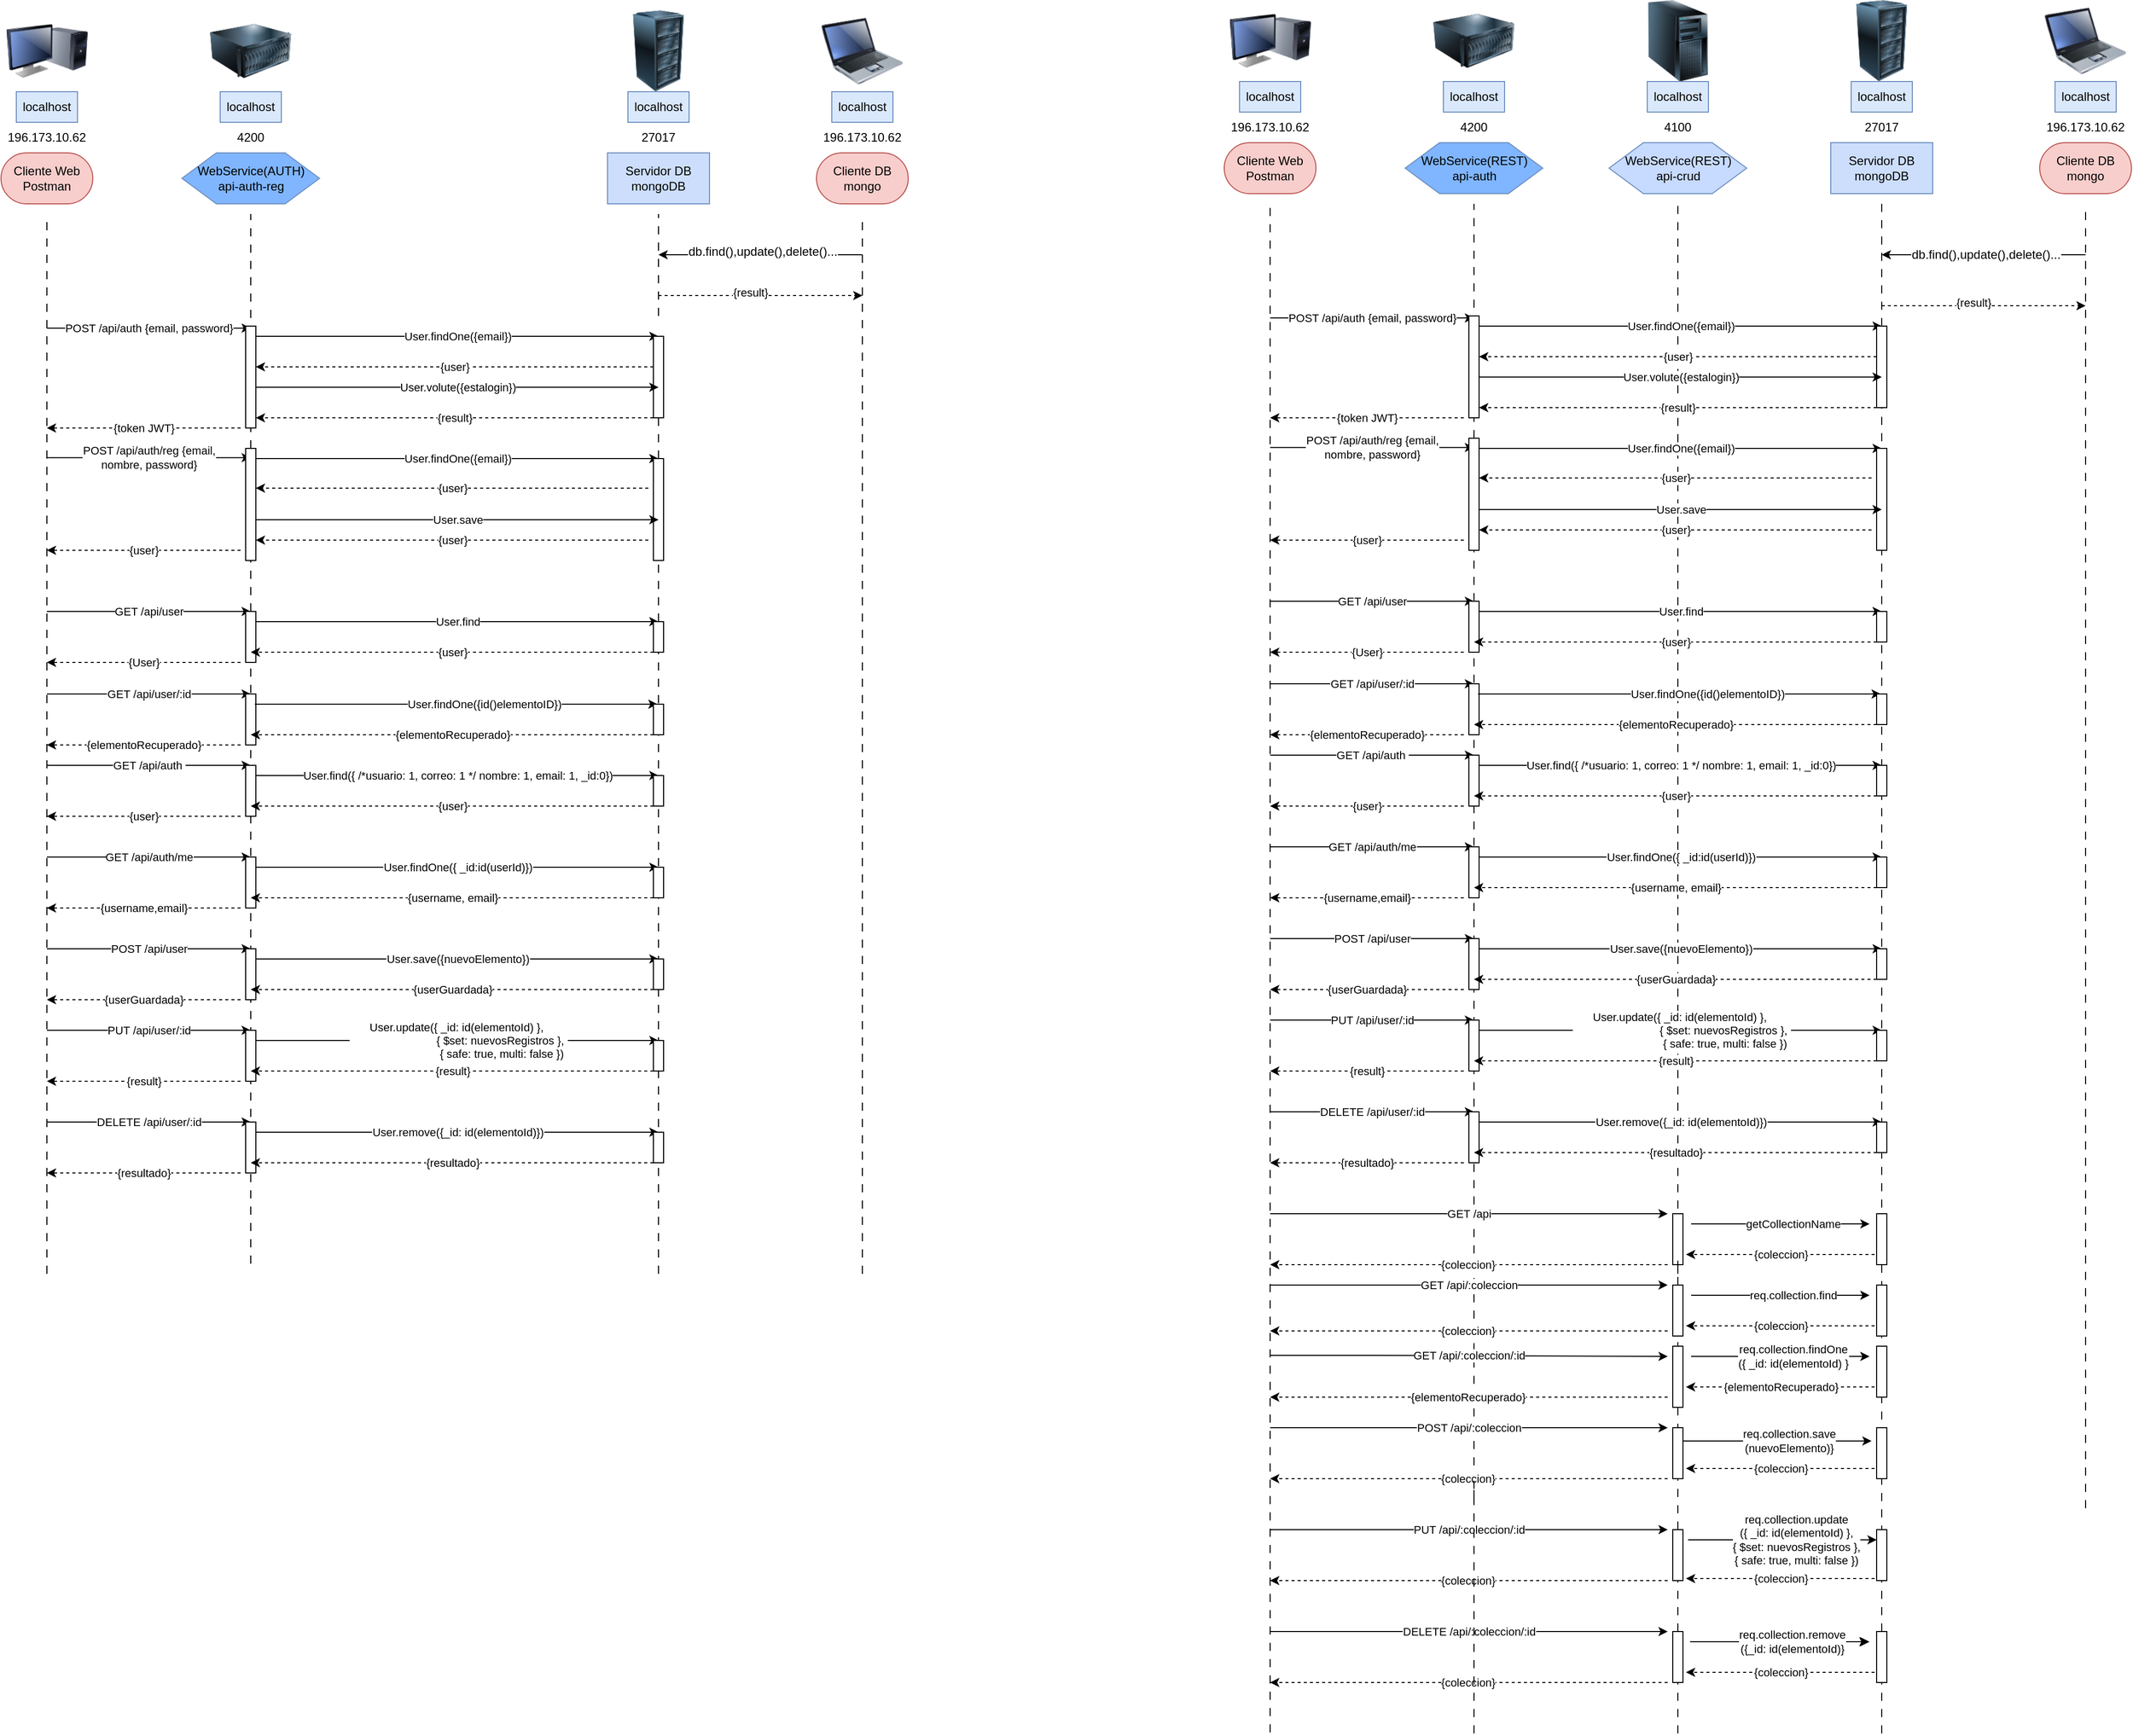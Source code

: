 <mxfile version="21.1.4" type="github">
  <diagram name="Page-1" id="2YBvvXClWsGukQMizWep">
    <mxGraphModel dx="2018" dy="674" grid="1" gridSize="10" guides="1" tooltips="1" connect="1" arrows="1" fold="1" page="1" pageScale="1" pageWidth="850" pageHeight="1100" math="0" shadow="0">
      <root>
        <mxCell id="0" />
        <mxCell id="1" parent="0" />
        <mxCell id="aEpdDMxwcWBstpWd957g-5" value="" style="image;html=1;image=img/lib/clip_art/computers/Monitor_Tower_128x128.png" parent="1" vertex="1">
          <mxGeometry x="-40" y="40" width="80" height="80" as="geometry" />
        </mxCell>
        <mxCell id="aEpdDMxwcWBstpWd957g-6" value="" style="image;html=1;image=img/lib/clip_art/computers/Laptop_128x128.png" parent="1" vertex="1">
          <mxGeometry x="760" y="40" width="80" height="80" as="geometry" />
        </mxCell>
        <mxCell id="aEpdDMxwcWBstpWd957g-7" value="" style="image;html=1;image=img/lib/clip_art/computers/Server_Rack_128x128.png" parent="1" vertex="1">
          <mxGeometry x="560" y="40" width="80" height="80" as="geometry" />
        </mxCell>
        <mxCell id="aEpdDMxwcWBstpWd957g-9" value="" style="image;html=1;image=img/lib/clip_art/computers/Server_128x128.png" parent="1" vertex="1">
          <mxGeometry x="160" y="40" width="80" height="80" as="geometry" />
        </mxCell>
        <mxCell id="aEpdDMxwcWBstpWd957g-11" value="" style="endArrow=none;dashed=1;html=1;rounded=0;dashPattern=8 8;" parent="1" edge="1">
          <mxGeometry width="50" height="50" relative="1" as="geometry">
            <mxPoint y="1280" as="sourcePoint" />
            <mxPoint y="240" as="targetPoint" />
          </mxGeometry>
        </mxCell>
        <mxCell id="aEpdDMxwcWBstpWd957g-12" value="" style="endArrow=none;dashed=1;html=1;rounded=0;dashPattern=8 8;" parent="1" edge="1">
          <mxGeometry width="50" height="50" relative="1" as="geometry">
            <mxPoint x="200" y="1270" as="sourcePoint" />
            <mxPoint x="200" y="240" as="targetPoint" />
          </mxGeometry>
        </mxCell>
        <mxCell id="aEpdDMxwcWBstpWd957g-14" value="" style="endArrow=none;dashed=1;html=1;rounded=0;dashPattern=8 8;" parent="1" edge="1">
          <mxGeometry width="50" height="50" relative="1" as="geometry">
            <mxPoint x="600" y="340" as="sourcePoint" />
            <mxPoint x="600" y="240" as="targetPoint" />
          </mxGeometry>
        </mxCell>
        <mxCell id="aEpdDMxwcWBstpWd957g-15" value="" style="endArrow=none;dashed=1;html=1;rounded=0;dashPattern=8 8;" parent="1" edge="1">
          <mxGeometry width="50" height="50" relative="1" as="geometry">
            <mxPoint x="800" y="1280" as="sourcePoint" />
            <mxPoint x="800" y="240" as="targetPoint" />
          </mxGeometry>
        </mxCell>
        <mxCell id="aEpdDMxwcWBstpWd957g-16" value="localhost" style="text;html=1;strokeColor=#6c8ebf;fillColor=#dae8fc;align=center;verticalAlign=middle;whiteSpace=wrap;rounded=0;" parent="1" vertex="1">
          <mxGeometry x="-30" y="120" width="60" height="30" as="geometry" />
        </mxCell>
        <mxCell id="aEpdDMxwcWBstpWd957g-17" value="localhost" style="text;html=1;strokeColor=#6c8ebf;fillColor=#dae8fc;align=center;verticalAlign=middle;whiteSpace=wrap;rounded=0;" parent="1" vertex="1">
          <mxGeometry x="170" y="120" width="60" height="30" as="geometry" />
        </mxCell>
        <mxCell id="aEpdDMxwcWBstpWd957g-19" value="localhost" style="text;html=1;strokeColor=#6c8ebf;fillColor=#dae8fc;align=center;verticalAlign=middle;whiteSpace=wrap;rounded=0;" parent="1" vertex="1">
          <mxGeometry x="570" y="120" width="60" height="30" as="geometry" />
        </mxCell>
        <mxCell id="aEpdDMxwcWBstpWd957g-20" value="localhost" style="text;html=1;strokeColor=#6c8ebf;fillColor=#dae8fc;align=center;verticalAlign=middle;whiteSpace=wrap;rounded=0;" parent="1" vertex="1">
          <mxGeometry x="770" y="120" width="60" height="30" as="geometry" />
        </mxCell>
        <mxCell id="aEpdDMxwcWBstpWd957g-21" value="196.173.10.62" style="text;html=1;strokeColor=none;fillColor=none;align=center;verticalAlign=middle;whiteSpace=wrap;rounded=0;" parent="1" vertex="1">
          <mxGeometry x="-45" y="150" width="90" height="30" as="geometry" />
        </mxCell>
        <mxCell id="aEpdDMxwcWBstpWd957g-22" value="4200" style="text;html=1;strokeColor=none;fillColor=none;align=center;verticalAlign=middle;whiteSpace=wrap;rounded=0;" parent="1" vertex="1">
          <mxGeometry x="155" y="150" width="90" height="30" as="geometry" />
        </mxCell>
        <mxCell id="aEpdDMxwcWBstpWd957g-24" value="27017" style="text;html=1;strokeColor=none;fillColor=none;align=center;verticalAlign=middle;whiteSpace=wrap;rounded=0;" parent="1" vertex="1">
          <mxGeometry x="555" y="150" width="90" height="30" as="geometry" />
        </mxCell>
        <mxCell id="aEpdDMxwcWBstpWd957g-25" value="196.173.10.62" style="text;html=1;strokeColor=none;fillColor=none;align=center;verticalAlign=middle;whiteSpace=wrap;rounded=0;" parent="1" vertex="1">
          <mxGeometry x="755" y="150" width="90" height="30" as="geometry" />
        </mxCell>
        <mxCell id="aEpdDMxwcWBstpWd957g-26" value="Cliente DB&lt;br&gt;mongo" style="html=1;dashed=0;whiteSpace=wrap;shape=mxgraph.dfd.start;fillColor=#f8cecc;strokeColor=#b85450;" parent="1" vertex="1">
          <mxGeometry x="755" y="180" width="90" height="50" as="geometry" />
        </mxCell>
        <mxCell id="aEpdDMxwcWBstpWd957g-27" value="Cliente Web&lt;br&gt;Postman" style="html=1;dashed=0;whiteSpace=wrap;shape=mxgraph.dfd.start;fillColor=#f8cecc;strokeColor=#b85450;" parent="1" vertex="1">
          <mxGeometry x="-45" y="180" width="90" height="50" as="geometry" />
        </mxCell>
        <mxCell id="aEpdDMxwcWBstpWd957g-29" value="Servidor DB&lt;br&gt;mongoDB" style="html=1;dashed=0;whiteSpace=wrap;fillColor=#CCDEFC;strokeColor=#6c8ebf;" parent="1" vertex="1">
          <mxGeometry x="550" y="180" width="100" height="50" as="geometry" />
        </mxCell>
        <mxCell id="aEpdDMxwcWBstpWd957g-30" value="WebService(AUTH)&lt;br&gt;api-auth-reg" style="shape=hexagon;perimeter=hexagonPerimeter2;whiteSpace=wrap;html=1;size=0.25;fillColor=#80b5ff;strokeColor=#6c8ebf;" parent="1" vertex="1">
          <mxGeometry x="132.5" y="180" width="135" height="50" as="geometry" />
        </mxCell>
        <mxCell id="aEpdDMxwcWBstpWd957g-31" value="" style="endArrow=classic;html=1;rounded=0;" parent="1" edge="1">
          <mxGeometry width="50" height="50" relative="1" as="geometry">
            <mxPoint x="800" y="280" as="sourcePoint" />
            <mxPoint x="600" y="280" as="targetPoint" />
            <Array as="points">
              <mxPoint x="740" y="280" />
            </Array>
          </mxGeometry>
        </mxCell>
        <mxCell id="aEpdDMxwcWBstpWd957g-32" value="&lt;font style=&quot;font-size: 12px;&quot;&gt;db.find(),update(),delete()...&lt;/font&gt;" style="edgeLabel;html=1;align=center;verticalAlign=middle;resizable=0;points=[];" parent="aEpdDMxwcWBstpWd957g-31" vertex="1" connectable="0">
          <mxGeometry x="-0.015" y="-3" relative="1" as="geometry">
            <mxPoint as="offset" />
          </mxGeometry>
        </mxCell>
        <mxCell id="aEpdDMxwcWBstpWd957g-35" value="" style="endArrow=classic;html=1;rounded=0;dashed=1;" parent="1" edge="1">
          <mxGeometry width="50" height="50" relative="1" as="geometry">
            <mxPoint x="600" y="320" as="sourcePoint" />
            <mxPoint x="800" y="320" as="targetPoint" />
            <Array as="points">
              <mxPoint x="710" y="320" />
            </Array>
          </mxGeometry>
        </mxCell>
        <mxCell id="aEpdDMxwcWBstpWd957g-37" value="{result}" style="edgeLabel;html=1;align=center;verticalAlign=middle;resizable=0;points=[];" parent="aEpdDMxwcWBstpWd957g-35" vertex="1" connectable="0">
          <mxGeometry x="-0.102" y="3" relative="1" as="geometry">
            <mxPoint as="offset" />
          </mxGeometry>
        </mxCell>
        <mxCell id="aEpdDMxwcWBstpWd957g-46" value="" style="endArrow=none;dashed=1;html=1;rounded=0;dashPattern=8 8;" parent="1" edge="1">
          <mxGeometry width="50" height="50" relative="1" as="geometry">
            <mxPoint x="600" y="1280" as="sourcePoint" />
            <mxPoint x="600" y="370" as="targetPoint" />
          </mxGeometry>
        </mxCell>
        <mxCell id="aEpdDMxwcWBstpWd957g-123" value="" style="image;html=1;image=img/lib/clip_art/computers/Monitor_Tower_128x128.png" parent="1" vertex="1">
          <mxGeometry x="1160" y="30" width="80" height="80" as="geometry" />
        </mxCell>
        <mxCell id="aEpdDMxwcWBstpWd957g-124" value="" style="image;html=1;image=img/lib/clip_art/computers/Laptop_128x128.png" parent="1" vertex="1">
          <mxGeometry x="1960" y="30" width="80" height="80" as="geometry" />
        </mxCell>
        <mxCell id="aEpdDMxwcWBstpWd957g-125" value="" style="image;html=1;image=img/lib/clip_art/computers/Server_Rack_128x128.png" parent="1" vertex="1">
          <mxGeometry x="1760" y="30" width="80" height="80" as="geometry" />
        </mxCell>
        <mxCell id="aEpdDMxwcWBstpWd957g-126" value="" style="image;html=1;image=img/lib/clip_art/computers/Server_128x128.png" parent="1" vertex="1">
          <mxGeometry x="1360" y="30" width="80" height="80" as="geometry" />
        </mxCell>
        <mxCell id="aEpdDMxwcWBstpWd957g-127" value="" style="image;html=1;image=img/lib/clip_art/computers/Server_Tower_128x128.png" parent="1" vertex="1">
          <mxGeometry x="1560" y="30" width="80" height="80" as="geometry" />
        </mxCell>
        <mxCell id="aEpdDMxwcWBstpWd957g-128" value="" style="endArrow=none;dashed=1;html=1;rounded=0;dashPattern=8 8;" parent="1" edge="1">
          <mxGeometry width="50" height="50" relative="1" as="geometry">
            <mxPoint x="1200" y="1730" as="sourcePoint" />
            <mxPoint x="1200" y="230" as="targetPoint" />
          </mxGeometry>
        </mxCell>
        <mxCell id="aEpdDMxwcWBstpWd957g-129" value="" style="endArrow=none;dashed=1;html=1;rounded=0;dashPattern=8 8;" parent="1" edge="1">
          <mxGeometry width="50" height="50" relative="1" as="geometry">
            <mxPoint x="1400" y="1500" as="sourcePoint" />
            <mxPoint x="1400" y="230" as="targetPoint" />
          </mxGeometry>
        </mxCell>
        <mxCell id="aEpdDMxwcWBstpWd957g-130" value="" style="endArrow=none;dashed=1;html=1;rounded=0;dashPattern=8 8;" parent="1" edge="1">
          <mxGeometry width="50" height="50" relative="1" as="geometry">
            <mxPoint x="1600" y="1280" as="sourcePoint" />
            <mxPoint x="1600" y="230" as="targetPoint" />
          </mxGeometry>
        </mxCell>
        <mxCell id="aEpdDMxwcWBstpWd957g-131" value="" style="endArrow=none;dashed=1;html=1;rounded=0;dashPattern=8 8;" parent="1" source="aEpdDMxwcWBstpWd957g-154" edge="1">
          <mxGeometry width="50" height="50" relative="1" as="geometry">
            <mxPoint x="1799.58" y="630" as="sourcePoint" />
            <mxPoint x="1800" y="230" as="targetPoint" />
          </mxGeometry>
        </mxCell>
        <mxCell id="aEpdDMxwcWBstpWd957g-132" value="" style="endArrow=none;dashed=1;html=1;rounded=0;dashPattern=8 8;" parent="1" edge="1">
          <mxGeometry width="50" height="50" relative="1" as="geometry">
            <mxPoint x="2000" y="1510" as="sourcePoint" />
            <mxPoint x="2000" y="230" as="targetPoint" />
          </mxGeometry>
        </mxCell>
        <mxCell id="aEpdDMxwcWBstpWd957g-133" value="localhost" style="text;html=1;strokeColor=#6c8ebf;fillColor=#dae8fc;align=center;verticalAlign=middle;whiteSpace=wrap;rounded=0;" parent="1" vertex="1">
          <mxGeometry x="1170" y="110" width="60" height="30" as="geometry" />
        </mxCell>
        <mxCell id="aEpdDMxwcWBstpWd957g-134" value="localhost" style="text;html=1;strokeColor=#6c8ebf;fillColor=#dae8fc;align=center;verticalAlign=middle;whiteSpace=wrap;rounded=0;" parent="1" vertex="1">
          <mxGeometry x="1370" y="110" width="60" height="30" as="geometry" />
        </mxCell>
        <mxCell id="aEpdDMxwcWBstpWd957g-135" value="localhost" style="text;html=1;strokeColor=#6c8ebf;fillColor=#dae8fc;align=center;verticalAlign=middle;whiteSpace=wrap;rounded=0;" parent="1" vertex="1">
          <mxGeometry x="1570" y="110" width="60" height="30" as="geometry" />
        </mxCell>
        <mxCell id="aEpdDMxwcWBstpWd957g-136" value="localhost" style="text;html=1;strokeColor=#6c8ebf;fillColor=#dae8fc;align=center;verticalAlign=middle;whiteSpace=wrap;rounded=0;" parent="1" vertex="1">
          <mxGeometry x="1770" y="110" width="60" height="30" as="geometry" />
        </mxCell>
        <mxCell id="aEpdDMxwcWBstpWd957g-137" value="localhost" style="text;html=1;strokeColor=#6c8ebf;fillColor=#dae8fc;align=center;verticalAlign=middle;whiteSpace=wrap;rounded=0;" parent="1" vertex="1">
          <mxGeometry x="1970" y="110" width="60" height="30" as="geometry" />
        </mxCell>
        <mxCell id="aEpdDMxwcWBstpWd957g-138" value="4200" style="text;html=1;strokeColor=none;fillColor=none;align=center;verticalAlign=middle;whiteSpace=wrap;rounded=0;" parent="1" vertex="1">
          <mxGeometry x="1355" y="140" width="90" height="30" as="geometry" />
        </mxCell>
        <mxCell id="aEpdDMxwcWBstpWd957g-139" value="4100" style="text;html=1;strokeColor=none;fillColor=none;align=center;verticalAlign=middle;whiteSpace=wrap;rounded=0;" parent="1" vertex="1">
          <mxGeometry x="1555" y="140" width="90" height="30" as="geometry" />
        </mxCell>
        <mxCell id="aEpdDMxwcWBstpWd957g-140" value="27017" style="text;html=1;strokeColor=none;fillColor=none;align=center;verticalAlign=middle;whiteSpace=wrap;rounded=0;" parent="1" vertex="1">
          <mxGeometry x="1755" y="140" width="90" height="30" as="geometry" />
        </mxCell>
        <mxCell id="aEpdDMxwcWBstpWd957g-141" value="196.173.10.62" style="text;html=1;strokeColor=none;fillColor=none;align=center;verticalAlign=middle;whiteSpace=wrap;rounded=0;" parent="1" vertex="1">
          <mxGeometry x="1955" y="140" width="90" height="30" as="geometry" />
        </mxCell>
        <mxCell id="aEpdDMxwcWBstpWd957g-142" value="Cliente DB&lt;br&gt;mongo" style="html=1;dashed=0;whiteSpace=wrap;shape=mxgraph.dfd.start;fillColor=#f8cecc;strokeColor=#b85450;" parent="1" vertex="1">
          <mxGeometry x="1955" y="170" width="90" height="50" as="geometry" />
        </mxCell>
        <mxCell id="aEpdDMxwcWBstpWd957g-143" value="WebService(REST)&lt;br&gt;api-crud" style="shape=hexagon;perimeter=hexagonPerimeter2;whiteSpace=wrap;html=1;size=0.25;fillColor=#C7DAFF;strokeColor=#6c8ebf;" parent="1" vertex="1">
          <mxGeometry x="1532.5" y="170" width="135" height="50" as="geometry" />
        </mxCell>
        <mxCell id="aEpdDMxwcWBstpWd957g-144" value="Servidor DB&lt;br&gt;mongoDB" style="html=1;dashed=0;whiteSpace=wrap;fillColor=#CCDEFC;strokeColor=#6c8ebf;" parent="1" vertex="1">
          <mxGeometry x="1750" y="170" width="100" height="50" as="geometry" />
        </mxCell>
        <mxCell id="aEpdDMxwcWBstpWd957g-145" value="WebService(REST)&lt;br&gt;api-auth" style="shape=hexagon;perimeter=hexagonPerimeter2;whiteSpace=wrap;html=1;size=0.25;fillColor=#80b5ff;strokeColor=#6c8ebf;" parent="1" vertex="1">
          <mxGeometry x="1332.5" y="170" width="135" height="50" as="geometry" />
        </mxCell>
        <mxCell id="aEpdDMxwcWBstpWd957g-146" value="" style="endArrow=classic;html=1;rounded=0;" parent="1" edge="1">
          <mxGeometry width="50" height="50" relative="1" as="geometry">
            <mxPoint x="2000" y="280" as="sourcePoint" />
            <mxPoint x="1800" y="280" as="targetPoint" />
            <Array as="points">
              <mxPoint x="1940" y="280" />
            </Array>
          </mxGeometry>
        </mxCell>
        <mxCell id="aEpdDMxwcWBstpWd957g-147" value="&lt;font style=&quot;font-size: 12px;&quot;&gt;db.find(),update(),delete()...&lt;/font&gt;" style="edgeLabel;html=1;align=center;verticalAlign=middle;resizable=0;points=[];" parent="aEpdDMxwcWBstpWd957g-146" vertex="1" connectable="0">
          <mxGeometry x="-0.015" y="-3" relative="1" as="geometry">
            <mxPoint y="3" as="offset" />
          </mxGeometry>
        </mxCell>
        <mxCell id="aEpdDMxwcWBstpWd957g-148" value="" style="endArrow=classic;html=1;rounded=0;dashed=1;" parent="1" edge="1">
          <mxGeometry width="50" height="50" relative="1" as="geometry">
            <mxPoint x="1800" y="330" as="sourcePoint" />
            <mxPoint x="2000" y="330" as="targetPoint" />
            <Array as="points">
              <mxPoint x="1910" y="330" />
            </Array>
          </mxGeometry>
        </mxCell>
        <mxCell id="aEpdDMxwcWBstpWd957g-149" value="{result}" style="edgeLabel;html=1;align=center;verticalAlign=middle;resizable=0;points=[];" parent="aEpdDMxwcWBstpWd957g-148" vertex="1" connectable="0">
          <mxGeometry x="-0.102" y="3" relative="1" as="geometry">
            <mxPoint as="offset" />
          </mxGeometry>
        </mxCell>
        <mxCell id="aEpdDMxwcWBstpWd957g-150" value="POST /api/auth {email, password}" style="endArrow=classic;html=1;rounded=0;" parent="1" edge="1">
          <mxGeometry width="50" height="50" relative="1" as="geometry">
            <mxPoint x="1200" y="342" as="sourcePoint" />
            <mxPoint x="1400" y="342" as="targetPoint" />
            <Array as="points">
              <mxPoint x="1300" y="342" />
            </Array>
            <mxPoint as="offset" />
          </mxGeometry>
        </mxCell>
        <mxCell id="aEpdDMxwcWBstpWd957g-151" value="" style="rounded=0;whiteSpace=wrap;html=1;" parent="1" vertex="1">
          <mxGeometry x="1395" y="340" width="10" height="100" as="geometry" />
        </mxCell>
        <mxCell id="aEpdDMxwcWBstpWd957g-152" value="User.findOne({email})" style="endArrow=classic;html=1;rounded=0;" parent="1" edge="1">
          <mxGeometry width="50" height="50" relative="1" as="geometry">
            <mxPoint x="1405" y="350" as="sourcePoint" />
            <mxPoint x="1800" y="350" as="targetPoint" />
            <Array as="points">
              <mxPoint x="1505" y="350" />
            </Array>
            <mxPoint as="offset" />
          </mxGeometry>
        </mxCell>
        <mxCell id="aEpdDMxwcWBstpWd957g-153" value="" style="endArrow=none;dashed=1;html=1;rounded=0;dashPattern=8 8;" parent="1" source="4aW3IT7pKJEvLSi-ebUL-9" target="aEpdDMxwcWBstpWd957g-154" edge="1">
          <mxGeometry width="50" height="50" relative="1" as="geometry">
            <mxPoint x="1800" y="1670" as="sourcePoint" />
            <mxPoint x="1800" y="300" as="targetPoint" />
          </mxGeometry>
        </mxCell>
        <mxCell id="aEpdDMxwcWBstpWd957g-154" value="" style="rounded=0;whiteSpace=wrap;html=1;" parent="1" vertex="1">
          <mxGeometry x="1795" y="350" width="10" height="80" as="geometry" />
        </mxCell>
        <mxCell id="aEpdDMxwcWBstpWd957g-155" value="{user}" style="endArrow=classic;html=1;rounded=0;dashed=1;" parent="1" edge="1">
          <mxGeometry width="50" height="50" relative="1" as="geometry">
            <mxPoint x="1795" y="380" as="sourcePoint" />
            <mxPoint x="1405" y="380" as="targetPoint" />
          </mxGeometry>
        </mxCell>
        <mxCell id="aEpdDMxwcWBstpWd957g-156" value="{token JWT}" style="endArrow=classic;html=1;rounded=0;dashed=1;" parent="1" edge="1">
          <mxGeometry width="50" height="50" relative="1" as="geometry">
            <mxPoint x="1390" y="440" as="sourcePoint" />
            <mxPoint x="1200" y="440" as="targetPoint" />
          </mxGeometry>
        </mxCell>
        <mxCell id="aEpdDMxwcWBstpWd957g-157" value="POST /api/auth/reg {email, &lt;br&gt;nombre, password}" style="endArrow=classic;html=1;rounded=0;" parent="1" edge="1">
          <mxGeometry width="50" height="50" relative="1" as="geometry">
            <mxPoint x="1200" y="469.17" as="sourcePoint" />
            <mxPoint x="1400" y="469.17" as="targetPoint" />
            <Array as="points">
              <mxPoint x="1300" y="469.17" />
            </Array>
            <mxPoint as="offset" />
          </mxGeometry>
        </mxCell>
        <mxCell id="aEpdDMxwcWBstpWd957g-158" value="" style="rounded=0;whiteSpace=wrap;html=1;" parent="1" vertex="1">
          <mxGeometry x="1395" y="460" width="10" height="110" as="geometry" />
        </mxCell>
        <mxCell id="aEpdDMxwcWBstpWd957g-159" value="User.findOne({email})" style="endArrow=classic;html=1;rounded=0;" parent="1" edge="1">
          <mxGeometry x="-0.001" width="50" height="50" relative="1" as="geometry">
            <mxPoint x="1405" y="470" as="sourcePoint" />
            <mxPoint x="1800" y="470" as="targetPoint" />
            <Array as="points">
              <mxPoint x="1505" y="470" />
            </Array>
            <mxPoint as="offset" />
          </mxGeometry>
        </mxCell>
        <mxCell id="aEpdDMxwcWBstpWd957g-160" value="" style="rounded=0;whiteSpace=wrap;html=1;" parent="1" vertex="1">
          <mxGeometry x="1795" y="470" width="10" height="100" as="geometry" />
        </mxCell>
        <mxCell id="aEpdDMxwcWBstpWd957g-161" value="{user}" style="endArrow=classic;html=1;rounded=0;dashed=1;" parent="1" edge="1">
          <mxGeometry width="50" height="50" relative="1" as="geometry">
            <mxPoint x="1790" y="550" as="sourcePoint" />
            <mxPoint x="1405" y="550" as="targetPoint" />
            <Array as="points">
              <mxPoint x="1675" y="550" />
              <mxPoint x="1450" y="550" />
            </Array>
          </mxGeometry>
        </mxCell>
        <mxCell id="aEpdDMxwcWBstpWd957g-162" value="{user}" style="endArrow=classic;html=1;rounded=0;dashed=1;" parent="1" edge="1">
          <mxGeometry width="50" height="50" relative="1" as="geometry">
            <mxPoint x="1390" y="560" as="sourcePoint" />
            <mxPoint x="1200" y="560" as="targetPoint" />
          </mxGeometry>
        </mxCell>
        <mxCell id="aEpdDMxwcWBstpWd957g-163" value="User.save" style="endArrow=classic;html=1;rounded=0;" parent="1" edge="1">
          <mxGeometry x="-0.001" width="50" height="50" relative="1" as="geometry">
            <mxPoint x="1405" y="530" as="sourcePoint" />
            <mxPoint x="1800" y="530" as="targetPoint" />
            <Array as="points">
              <mxPoint x="1505" y="530" />
            </Array>
            <mxPoint as="offset" />
          </mxGeometry>
        </mxCell>
        <mxCell id="aEpdDMxwcWBstpWd957g-164" value="GET /api/user" style="endArrow=classic;html=1;rounded=0;" parent="1" edge="1">
          <mxGeometry width="50" height="50" relative="1" as="geometry">
            <mxPoint x="1200" y="620" as="sourcePoint" />
            <mxPoint x="1400" y="620" as="targetPoint" />
            <Array as="points">
              <mxPoint x="1300" y="620" />
            </Array>
            <mxPoint as="offset" />
          </mxGeometry>
        </mxCell>
        <mxCell id="aEpdDMxwcWBstpWd957g-165" value="" style="rounded=0;whiteSpace=wrap;html=1;" parent="1" vertex="1">
          <mxGeometry x="1395" y="620" width="10" height="50" as="geometry" />
        </mxCell>
        <mxCell id="aEpdDMxwcWBstpWd957g-166" value="User.find" style="endArrow=classic;html=1;rounded=0;" parent="1" edge="1">
          <mxGeometry width="50" height="50" relative="1" as="geometry">
            <mxPoint x="1405" y="630" as="sourcePoint" />
            <mxPoint x="1800" y="630" as="targetPoint" />
            <Array as="points">
              <mxPoint x="1505" y="630" />
            </Array>
            <mxPoint as="offset" />
          </mxGeometry>
        </mxCell>
        <mxCell id="aEpdDMxwcWBstpWd957g-167" value="" style="rounded=0;whiteSpace=wrap;html=1;" parent="1" vertex="1">
          <mxGeometry x="1795" y="630" width="10" height="30" as="geometry" />
        </mxCell>
        <mxCell id="aEpdDMxwcWBstpWd957g-168" value="{user}" style="endArrow=classic;html=1;rounded=0;exitX=0;exitY=1;exitDx=0;exitDy=0;dashed=1;" parent="1" source="aEpdDMxwcWBstpWd957g-167" edge="1">
          <mxGeometry width="50" height="50" relative="1" as="geometry">
            <mxPoint x="1660" y="730" as="sourcePoint" />
            <mxPoint x="1400" y="660" as="targetPoint" />
          </mxGeometry>
        </mxCell>
        <mxCell id="aEpdDMxwcWBstpWd957g-169" value="{User}" style="endArrow=classic;html=1;rounded=0;dashed=1;" parent="1" edge="1">
          <mxGeometry width="50" height="50" relative="1" as="geometry">
            <mxPoint x="1390" y="670" as="sourcePoint" />
            <mxPoint x="1200" y="670" as="targetPoint" />
          </mxGeometry>
        </mxCell>
        <mxCell id="aEpdDMxwcWBstpWd957g-170" value="GET /api/user/:id" style="endArrow=classic;html=1;rounded=0;" parent="1" edge="1">
          <mxGeometry width="50" height="50" relative="1" as="geometry">
            <mxPoint x="1200" y="701" as="sourcePoint" />
            <mxPoint x="1400" y="701" as="targetPoint" />
            <Array as="points">
              <mxPoint x="1300" y="701" />
            </Array>
            <mxPoint as="offset" />
          </mxGeometry>
        </mxCell>
        <mxCell id="aEpdDMxwcWBstpWd957g-171" value="" style="rounded=0;whiteSpace=wrap;html=1;" parent="1" vertex="1">
          <mxGeometry x="1395" y="701" width="10" height="50" as="geometry" />
        </mxCell>
        <mxCell id="aEpdDMxwcWBstpWd957g-172" value="User.findOne({id()elementoID})" style="endArrow=classic;html=1;rounded=0;" parent="1" edge="1">
          <mxGeometry x="0.138" width="50" height="50" relative="1" as="geometry">
            <mxPoint x="1404" y="711" as="sourcePoint" />
            <mxPoint x="1799" y="711" as="targetPoint" />
            <Array as="points">
              <mxPoint x="1504" y="711" />
            </Array>
            <mxPoint as="offset" />
          </mxGeometry>
        </mxCell>
        <mxCell id="aEpdDMxwcWBstpWd957g-173" value="" style="rounded=0;whiteSpace=wrap;html=1;" parent="1" vertex="1">
          <mxGeometry x="1795" y="711" width="10" height="30" as="geometry" />
        </mxCell>
        <mxCell id="aEpdDMxwcWBstpWd957g-174" value="{elementoRecuperado}" style="endArrow=classic;html=1;rounded=0;exitX=0;exitY=1;exitDx=0;exitDy=0;dashed=1;" parent="1" source="aEpdDMxwcWBstpWd957g-173" edge="1">
          <mxGeometry width="50" height="50" relative="1" as="geometry">
            <mxPoint x="1660" y="811" as="sourcePoint" />
            <mxPoint x="1400" y="741" as="targetPoint" />
          </mxGeometry>
        </mxCell>
        <mxCell id="aEpdDMxwcWBstpWd957g-175" value="{elementoRecuperado}" style="endArrow=classic;html=1;rounded=0;dashed=1;" parent="1" edge="1">
          <mxGeometry width="50" height="50" relative="1" as="geometry">
            <mxPoint x="1390" y="751" as="sourcePoint" />
            <mxPoint x="1200" y="751" as="targetPoint" />
          </mxGeometry>
        </mxCell>
        <mxCell id="aEpdDMxwcWBstpWd957g-176" value="GET /api/auth&amp;nbsp;" style="endArrow=classic;html=1;rounded=0;" parent="1" edge="1">
          <mxGeometry width="50" height="50" relative="1" as="geometry">
            <mxPoint x="1200" y="771" as="sourcePoint" />
            <mxPoint x="1400" y="771" as="targetPoint" />
            <Array as="points">
              <mxPoint x="1300" y="771" />
            </Array>
            <mxPoint as="offset" />
          </mxGeometry>
        </mxCell>
        <mxCell id="aEpdDMxwcWBstpWd957g-177" value="" style="rounded=0;whiteSpace=wrap;html=1;" parent="1" vertex="1">
          <mxGeometry x="1395" y="771" width="10" height="50" as="geometry" />
        </mxCell>
        <mxCell id="aEpdDMxwcWBstpWd957g-178" value="User.find({ /*usuario: 1, correo: 1 */ nombre: 1, email: 1, _id:0})" style="endArrow=classic;html=1;rounded=0;" parent="1" edge="1">
          <mxGeometry width="50" height="50" relative="1" as="geometry">
            <mxPoint x="1405" y="781" as="sourcePoint" />
            <mxPoint x="1800" y="781" as="targetPoint" />
            <Array as="points">
              <mxPoint x="1505" y="781" />
            </Array>
            <mxPoint as="offset" />
          </mxGeometry>
        </mxCell>
        <mxCell id="aEpdDMxwcWBstpWd957g-179" value="" style="rounded=0;whiteSpace=wrap;html=1;" parent="1" vertex="1">
          <mxGeometry x="1795" y="781" width="10" height="30" as="geometry" />
        </mxCell>
        <mxCell id="aEpdDMxwcWBstpWd957g-180" value="{user}" style="endArrow=classic;html=1;rounded=0;exitX=0;exitY=1;exitDx=0;exitDy=0;dashed=1;" parent="1" source="aEpdDMxwcWBstpWd957g-179" edge="1">
          <mxGeometry width="50" height="50" relative="1" as="geometry">
            <mxPoint x="1660" y="881" as="sourcePoint" />
            <mxPoint x="1400" y="811" as="targetPoint" />
          </mxGeometry>
        </mxCell>
        <mxCell id="aEpdDMxwcWBstpWd957g-181" value="{user}" style="endArrow=classic;html=1;rounded=0;dashed=1;" parent="1" edge="1">
          <mxGeometry width="50" height="50" relative="1" as="geometry">
            <mxPoint x="1390" y="821" as="sourcePoint" />
            <mxPoint x="1200" y="821" as="targetPoint" />
          </mxGeometry>
        </mxCell>
        <mxCell id="aEpdDMxwcWBstpWd957g-182" value="GET /api/auth/me" style="endArrow=classic;html=1;rounded=0;" parent="1" edge="1">
          <mxGeometry width="50" height="50" relative="1" as="geometry">
            <mxPoint x="1200" y="861" as="sourcePoint" />
            <mxPoint x="1400" y="861" as="targetPoint" />
            <Array as="points">
              <mxPoint x="1300" y="861" />
            </Array>
            <mxPoint as="offset" />
          </mxGeometry>
        </mxCell>
        <mxCell id="aEpdDMxwcWBstpWd957g-183" value="" style="rounded=0;whiteSpace=wrap;html=1;" parent="1" vertex="1">
          <mxGeometry x="1395" y="861" width="10" height="50" as="geometry" />
        </mxCell>
        <mxCell id="aEpdDMxwcWBstpWd957g-184" value="User.findOne({ _id:id(userId)})" style="endArrow=classic;html=1;rounded=0;" parent="1" edge="1">
          <mxGeometry x="-0.001" width="50" height="50" relative="1" as="geometry">
            <mxPoint x="1405" y="871" as="sourcePoint" />
            <mxPoint x="1800" y="871" as="targetPoint" />
            <Array as="points">
              <mxPoint x="1505" y="871" />
            </Array>
            <mxPoint as="offset" />
          </mxGeometry>
        </mxCell>
        <mxCell id="aEpdDMxwcWBstpWd957g-185" value="" style="rounded=0;whiteSpace=wrap;html=1;" parent="1" vertex="1">
          <mxGeometry x="1795" y="871" width="10" height="30" as="geometry" />
        </mxCell>
        <mxCell id="aEpdDMxwcWBstpWd957g-186" value="{username, email}" style="endArrow=classic;html=1;rounded=0;exitX=0;exitY=1;exitDx=0;exitDy=0;dashed=1;" parent="1" edge="1">
          <mxGeometry width="50" height="50" relative="1" as="geometry">
            <mxPoint x="1795" y="901" as="sourcePoint" />
            <mxPoint x="1400" y="901" as="targetPoint" />
          </mxGeometry>
        </mxCell>
        <mxCell id="aEpdDMxwcWBstpWd957g-187" value="{username,email}" style="endArrow=classic;html=1;rounded=0;dashed=1;" parent="1" edge="1">
          <mxGeometry width="50" height="50" relative="1" as="geometry">
            <mxPoint x="1390" y="911" as="sourcePoint" />
            <mxPoint x="1200" y="911" as="targetPoint" />
          </mxGeometry>
        </mxCell>
        <mxCell id="aEpdDMxwcWBstpWd957g-188" value="POST /api/user" style="endArrow=classic;html=1;rounded=0;" parent="1" edge="1">
          <mxGeometry width="50" height="50" relative="1" as="geometry">
            <mxPoint x="1200" y="951" as="sourcePoint" />
            <mxPoint x="1400" y="951" as="targetPoint" />
            <Array as="points">
              <mxPoint x="1300" y="951" />
            </Array>
            <mxPoint as="offset" />
          </mxGeometry>
        </mxCell>
        <mxCell id="aEpdDMxwcWBstpWd957g-189" value="" style="rounded=0;whiteSpace=wrap;html=1;" parent="1" vertex="1">
          <mxGeometry x="1395" y="951" width="10" height="50" as="geometry" />
        </mxCell>
        <mxCell id="aEpdDMxwcWBstpWd957g-190" value="User.save({nuevoElemento})" style="endArrow=classic;html=1;rounded=0;" parent="1" edge="1">
          <mxGeometry width="50" height="50" relative="1" as="geometry">
            <mxPoint x="1405" y="961" as="sourcePoint" />
            <mxPoint x="1800" y="961" as="targetPoint" />
            <Array as="points">
              <mxPoint x="1505" y="961" />
            </Array>
            <mxPoint as="offset" />
          </mxGeometry>
        </mxCell>
        <mxCell id="aEpdDMxwcWBstpWd957g-191" value="" style="rounded=0;whiteSpace=wrap;html=1;" parent="1" vertex="1">
          <mxGeometry x="1795" y="961" width="10" height="30" as="geometry" />
        </mxCell>
        <mxCell id="aEpdDMxwcWBstpWd957g-192" value="{userGuardada}" style="endArrow=classic;html=1;rounded=0;exitX=0;exitY=1;exitDx=0;exitDy=0;dashed=1;" parent="1" source="aEpdDMxwcWBstpWd957g-191" edge="1">
          <mxGeometry width="50" height="50" relative="1" as="geometry">
            <mxPoint x="1660" y="1061" as="sourcePoint" />
            <mxPoint x="1400" y="991" as="targetPoint" />
          </mxGeometry>
        </mxCell>
        <mxCell id="aEpdDMxwcWBstpWd957g-193" value="{userGuardada}" style="endArrow=classic;html=1;rounded=0;dashed=1;" parent="1" edge="1">
          <mxGeometry width="50" height="50" relative="1" as="geometry">
            <mxPoint x="1390" y="1001" as="sourcePoint" />
            <mxPoint x="1200" y="1001" as="targetPoint" />
          </mxGeometry>
        </mxCell>
        <mxCell id="aEpdDMxwcWBstpWd957g-194" value="PUT /api/user/:id" style="endArrow=classic;html=1;rounded=0;" parent="1" edge="1">
          <mxGeometry width="50" height="50" relative="1" as="geometry">
            <mxPoint x="1200" y="1031" as="sourcePoint" />
            <mxPoint x="1400" y="1031" as="targetPoint" />
            <Array as="points">
              <mxPoint x="1300" y="1031" />
            </Array>
            <mxPoint as="offset" />
          </mxGeometry>
        </mxCell>
        <mxCell id="aEpdDMxwcWBstpWd957g-195" value="" style="rounded=0;whiteSpace=wrap;html=1;" parent="1" vertex="1">
          <mxGeometry x="1395" y="1031" width="10" height="50" as="geometry" />
        </mxCell>
        <mxCell id="aEpdDMxwcWBstpWd957g-196" value="User.update({ _id: id(elementoId) },&amp;nbsp;&lt;div&gt;&amp;nbsp; &amp;nbsp; &amp;nbsp; &amp;nbsp; &amp;nbsp; &amp;nbsp; &amp;nbsp; &amp;nbsp; &amp;nbsp; &amp;nbsp; &amp;nbsp; &amp;nbsp; &amp;nbsp; &amp;nbsp; { $set: nuevosRegistros },&amp;nbsp;&lt;/div&gt;&amp;nbsp; &amp;nbsp; &amp;nbsp; &amp;nbsp; &amp;nbsp; &amp;nbsp; &amp;nbsp; &amp;nbsp; &amp;nbsp; &amp;nbsp; &amp;nbsp; &amp;nbsp; &amp;nbsp; &amp;nbsp; { safe: true, multi: false })" style="endArrow=classic;html=1;rounded=0;" parent="1" edge="1">
          <mxGeometry width="50" height="50" relative="1" as="geometry">
            <mxPoint x="1405" y="1041" as="sourcePoint" />
            <mxPoint x="1800" y="1041" as="targetPoint" />
            <Array as="points">
              <mxPoint x="1505" y="1041" />
            </Array>
            <mxPoint as="offset" />
          </mxGeometry>
        </mxCell>
        <mxCell id="aEpdDMxwcWBstpWd957g-197" value="" style="rounded=0;whiteSpace=wrap;html=1;" parent="1" vertex="1">
          <mxGeometry x="1795" y="1041" width="10" height="30" as="geometry" />
        </mxCell>
        <mxCell id="aEpdDMxwcWBstpWd957g-198" value="{result}" style="endArrow=classic;html=1;rounded=0;exitX=0;exitY=1;exitDx=0;exitDy=0;dashed=1;" parent="1" source="aEpdDMxwcWBstpWd957g-197" edge="1">
          <mxGeometry width="50" height="50" relative="1" as="geometry">
            <mxPoint x="1660" y="1141" as="sourcePoint" />
            <mxPoint x="1400" y="1071" as="targetPoint" />
          </mxGeometry>
        </mxCell>
        <mxCell id="aEpdDMxwcWBstpWd957g-199" value="{result}" style="endArrow=classic;html=1;rounded=0;dashed=1;" parent="1" edge="1">
          <mxGeometry width="50" height="50" relative="1" as="geometry">
            <mxPoint x="1390" y="1081" as="sourcePoint" />
            <mxPoint x="1200" y="1081" as="targetPoint" />
          </mxGeometry>
        </mxCell>
        <mxCell id="aEpdDMxwcWBstpWd957g-200" value="DELETE /api/user/:id" style="endArrow=classic;html=1;rounded=0;" parent="1" edge="1">
          <mxGeometry width="50" height="50" relative="1" as="geometry">
            <mxPoint x="1200" y="1121" as="sourcePoint" />
            <mxPoint x="1400" y="1121" as="targetPoint" />
            <Array as="points">
              <mxPoint x="1300" y="1121" />
            </Array>
            <mxPoint as="offset" />
          </mxGeometry>
        </mxCell>
        <mxCell id="aEpdDMxwcWBstpWd957g-201" value="" style="rounded=0;whiteSpace=wrap;html=1;" parent="1" vertex="1">
          <mxGeometry x="1395" y="1121" width="10" height="50" as="geometry" />
        </mxCell>
        <mxCell id="aEpdDMxwcWBstpWd957g-202" value="User.remove({_id: id(elementoId)})" style="endArrow=classic;html=1;rounded=0;" parent="1" edge="1">
          <mxGeometry x="-0.001" width="50" height="50" relative="1" as="geometry">
            <mxPoint x="1405" y="1131" as="sourcePoint" />
            <mxPoint x="1800" y="1131" as="targetPoint" />
            <Array as="points">
              <mxPoint x="1505" y="1131" />
            </Array>
            <mxPoint as="offset" />
          </mxGeometry>
        </mxCell>
        <mxCell id="aEpdDMxwcWBstpWd957g-203" value="" style="rounded=0;whiteSpace=wrap;html=1;" parent="1" vertex="1">
          <mxGeometry x="1795" y="1131" width="10" height="30" as="geometry" />
        </mxCell>
        <mxCell id="aEpdDMxwcWBstpWd957g-204" value="{resultado}" style="endArrow=classic;html=1;rounded=0;exitX=0;exitY=1;exitDx=0;exitDy=0;dashed=1;" parent="1" edge="1">
          <mxGeometry width="50" height="50" relative="1" as="geometry">
            <mxPoint x="1795" y="1161" as="sourcePoint" />
            <mxPoint x="1400" y="1161" as="targetPoint" />
          </mxGeometry>
        </mxCell>
        <mxCell id="aEpdDMxwcWBstpWd957g-205" value="{resultado}" style="endArrow=classic;html=1;rounded=0;dashed=1;" parent="1" edge="1">
          <mxGeometry width="50" height="50" relative="1" as="geometry">
            <mxPoint x="1390" y="1171" as="sourcePoint" />
            <mxPoint x="1200" y="1171" as="targetPoint" />
          </mxGeometry>
        </mxCell>
        <mxCell id="aEpdDMxwcWBstpWd957g-105" value="GET /api" style="endArrow=classic;html=1;rounded=0;" parent="1" edge="1">
          <mxGeometry width="50" height="50" relative="1" as="geometry">
            <mxPoint x="1200" y="1221" as="sourcePoint" />
            <mxPoint x="1590" y="1221" as="targetPoint" />
            <Array as="points">
              <mxPoint x="1300" y="1221" />
            </Array>
            <mxPoint as="offset" />
          </mxGeometry>
        </mxCell>
        <mxCell id="aEpdDMxwcWBstpWd957g-106" value="" style="rounded=0;whiteSpace=wrap;html=1;" parent="1" vertex="1">
          <mxGeometry x="1595" y="1221" width="10" height="50" as="geometry" />
        </mxCell>
        <mxCell id="aEpdDMxwcWBstpWd957g-107" value="getCollectionName" style="endArrow=classic;html=1;rounded=0;" parent="1" edge="1">
          <mxGeometry x="0.138" width="50" height="50" relative="1" as="geometry">
            <mxPoint x="1613" y="1231" as="sourcePoint" />
            <mxPoint x="1788" y="1231" as="targetPoint" />
            <Array as="points" />
            <mxPoint as="offset" />
          </mxGeometry>
        </mxCell>
        <mxCell id="aEpdDMxwcWBstpWd957g-109" value="{coleccion}" style="endArrow=classic;html=1;rounded=0;dashed=1;" parent="1" edge="1">
          <mxGeometry width="50" height="50" relative="1" as="geometry">
            <mxPoint x="1793" y="1261" as="sourcePoint" />
            <mxPoint x="1608" y="1261" as="targetPoint" />
            <Array as="points">
              <mxPoint x="1658" y="1261" />
            </Array>
          </mxGeometry>
        </mxCell>
        <mxCell id="aEpdDMxwcWBstpWd957g-110" value="{coleccion}" style="endArrow=classic;html=1;rounded=0;dashed=1;" parent="1" edge="1">
          <mxGeometry x="0.004" width="50" height="50" relative="1" as="geometry">
            <mxPoint x="1590" y="1271" as="sourcePoint" />
            <mxPoint x="1200" y="1271" as="targetPoint" />
            <mxPoint as="offset" />
          </mxGeometry>
        </mxCell>
        <mxCell id="aEpdDMxwcWBstpWd957g-206" value="Cliente Web&lt;br&gt;Postman" style="html=1;dashed=0;whiteSpace=wrap;shape=mxgraph.dfd.start;fillColor=#f8cecc;strokeColor=#b85450;" parent="1" vertex="1">
          <mxGeometry x="1155" y="170" width="90" height="50" as="geometry" />
        </mxCell>
        <mxCell id="aEpdDMxwcWBstpWd957g-208" value="" style="endArrow=none;dashed=1;html=1;rounded=0;dashPattern=8 8;" parent="1" source="aEpdDMxwcWBstpWd957g-215" edge="1">
          <mxGeometry width="50" height="50" relative="1" as="geometry">
            <mxPoint x="1600" y="1731" as="sourcePoint" />
            <mxPoint x="1600" y="1261" as="targetPoint" />
          </mxGeometry>
        </mxCell>
        <mxCell id="aEpdDMxwcWBstpWd957g-214" value="GET /api/:coleccion" style="endArrow=classic;html=1;rounded=0;" parent="1" edge="1">
          <mxGeometry width="50" height="50" relative="1" as="geometry">
            <mxPoint x="1200" y="1291" as="sourcePoint" />
            <mxPoint x="1590" y="1291" as="targetPoint" />
            <Array as="points">
              <mxPoint x="1300" y="1291" />
            </Array>
            <mxPoint as="offset" />
          </mxGeometry>
        </mxCell>
        <mxCell id="aEpdDMxwcWBstpWd957g-216" value="req.collection.find" style="endArrow=classic;html=1;rounded=0;" parent="1" edge="1">
          <mxGeometry x="0.138" width="50" height="50" relative="1" as="geometry">
            <mxPoint x="1613" y="1301" as="sourcePoint" />
            <mxPoint x="1788" y="1301" as="targetPoint" />
            <Array as="points" />
            <mxPoint as="offset" />
          </mxGeometry>
        </mxCell>
        <mxCell id="aEpdDMxwcWBstpWd957g-218" value="{coleccion}" style="endArrow=classic;html=1;rounded=0;dashed=1;" parent="1" edge="1">
          <mxGeometry width="50" height="50" relative="1" as="geometry">
            <mxPoint x="1793" y="1331" as="sourcePoint" />
            <mxPoint x="1608" y="1331" as="targetPoint" />
            <Array as="points">
              <mxPoint x="1658" y="1331" />
            </Array>
          </mxGeometry>
        </mxCell>
        <mxCell id="aEpdDMxwcWBstpWd957g-219" value="{coleccion}" style="endArrow=classic;html=1;rounded=0;dashed=1;" parent="1" edge="1">
          <mxGeometry x="0.004" width="50" height="50" relative="1" as="geometry">
            <mxPoint x="1590" y="1336" as="sourcePoint" />
            <mxPoint x="1200" y="1336" as="targetPoint" />
            <mxPoint as="offset" />
          </mxGeometry>
        </mxCell>
        <mxCell id="aEpdDMxwcWBstpWd957g-220" value="" style="rounded=0;whiteSpace=wrap;html=1;" parent="1" vertex="1">
          <mxGeometry x="1795" y="1291" width="10" height="50" as="geometry" />
        </mxCell>
        <mxCell id="aEpdDMxwcWBstpWd957g-223" value="GET /api/:coleccion/:id" style="endArrow=classic;html=1;rounded=0;" parent="1" edge="1">
          <mxGeometry width="50" height="50" relative="1" as="geometry">
            <mxPoint x="1200" y="1360" as="sourcePoint" />
            <mxPoint x="1590" y="1361" as="targetPoint" />
            <Array as="points">
              <mxPoint x="1300" y="1360" />
            </Array>
            <mxPoint as="offset" />
          </mxGeometry>
        </mxCell>
        <mxCell id="aEpdDMxwcWBstpWd957g-225" value="req.collection.findOne&lt;br&gt;({ _id: id(elementoId) }" style="endArrow=classic;html=1;rounded=0;" parent="1" edge="1">
          <mxGeometry x="0.138" width="50" height="50" relative="1" as="geometry">
            <mxPoint x="1613" y="1361" as="sourcePoint" />
            <mxPoint x="1788" y="1361" as="targetPoint" />
            <Array as="points" />
            <mxPoint as="offset" />
          </mxGeometry>
        </mxCell>
        <mxCell id="aEpdDMxwcWBstpWd957g-227" value="{elementoRecuperado}" style="endArrow=classic;html=1;rounded=0;dashed=1;" parent="1" edge="1">
          <mxGeometry x="-0.002" width="50" height="50" relative="1" as="geometry">
            <mxPoint x="1793" y="1391" as="sourcePoint" />
            <mxPoint x="1608" y="1391" as="targetPoint" />
            <Array as="points">
              <mxPoint x="1658" y="1391" />
            </Array>
            <mxPoint as="offset" />
          </mxGeometry>
        </mxCell>
        <mxCell id="aEpdDMxwcWBstpWd957g-228" value="{elementoRecuperado}" style="endArrow=classic;html=1;rounded=0;dashed=1;" parent="1" edge="1">
          <mxGeometry x="0.004" width="50" height="50" relative="1" as="geometry">
            <mxPoint x="1590" y="1401" as="sourcePoint" />
            <mxPoint x="1200" y="1401" as="targetPoint" />
            <mxPoint as="offset" />
          </mxGeometry>
        </mxCell>
        <mxCell id="aEpdDMxwcWBstpWd957g-229" value="" style="rounded=0;whiteSpace=wrap;html=1;" parent="1" vertex="1">
          <mxGeometry x="1795" y="1351" width="10" height="50" as="geometry" />
        </mxCell>
        <mxCell id="aEpdDMxwcWBstpWd957g-232" value="POST /api/:coleccion" style="endArrow=classic;html=1;rounded=0;" parent="1" edge="1">
          <mxGeometry width="50" height="50" relative="1" as="geometry">
            <mxPoint x="1200" y="1431" as="sourcePoint" />
            <mxPoint x="1590" y="1431" as="targetPoint" />
            <Array as="points">
              <mxPoint x="1300" y="1431" />
            </Array>
            <mxPoint as="offset" />
          </mxGeometry>
        </mxCell>
        <mxCell id="aEpdDMxwcWBstpWd957g-234" value="req.collection.save&lt;br&gt;(nuevoElemento)}" style="endArrow=classic;html=1;rounded=0;" parent="1" edge="1">
          <mxGeometry x="0.143" width="50" height="50" relative="1" as="geometry">
            <mxPoint x="1600" y="1444" as="sourcePoint" />
            <mxPoint x="1790" y="1444" as="targetPoint" />
            <Array as="points" />
            <mxPoint as="offset" />
          </mxGeometry>
        </mxCell>
        <mxCell id="aEpdDMxwcWBstpWd957g-236" value="{coleccion}" style="endArrow=classic;html=1;rounded=0;dashed=1;" parent="1" edge="1">
          <mxGeometry width="50" height="50" relative="1" as="geometry">
            <mxPoint x="1793" y="1471" as="sourcePoint" />
            <mxPoint x="1608" y="1471" as="targetPoint" />
            <Array as="points">
              <mxPoint x="1658" y="1471" />
            </Array>
          </mxGeometry>
        </mxCell>
        <mxCell id="aEpdDMxwcWBstpWd957g-237" value="{coleccion}" style="endArrow=classic;html=1;rounded=0;dashed=1;" parent="1" edge="1">
          <mxGeometry x="0.004" width="50" height="50" relative="1" as="geometry">
            <mxPoint x="1590" y="1481" as="sourcePoint" />
            <mxPoint x="1200" y="1481" as="targetPoint" />
            <mxPoint as="offset" />
          </mxGeometry>
        </mxCell>
        <mxCell id="aEpdDMxwcWBstpWd957g-238" value="" style="rounded=0;whiteSpace=wrap;html=1;" parent="1" vertex="1">
          <mxGeometry x="1795" y="1431" width="10" height="50" as="geometry" />
        </mxCell>
        <mxCell id="aEpdDMxwcWBstpWd957g-241" value="PUT /api/:coleccion/:id" style="endArrow=classic;html=1;rounded=0;" parent="1" edge="1">
          <mxGeometry width="50" height="50" relative="1" as="geometry">
            <mxPoint x="1200" y="1531" as="sourcePoint" />
            <mxPoint x="1590" y="1531" as="targetPoint" />
            <Array as="points">
              <mxPoint x="1300" y="1531" />
            </Array>
            <mxPoint as="offset" />
          </mxGeometry>
        </mxCell>
        <mxCell id="aEpdDMxwcWBstpWd957g-243" value="req.collection.update&lt;br&gt;({ _id: id(elementoId) },&lt;br&gt;{ $set: nuevosRegistros },&lt;br&gt;{ safe: true, multi: false })" style="endArrow=classic;html=1;rounded=0;" parent="1" edge="1">
          <mxGeometry x="0.138" width="50" height="50" relative="1" as="geometry">
            <mxPoint x="1610" y="1541" as="sourcePoint" />
            <mxPoint x="1795" y="1541" as="targetPoint" />
            <Array as="points" />
            <mxPoint as="offset" />
          </mxGeometry>
        </mxCell>
        <mxCell id="aEpdDMxwcWBstpWd957g-245" value="{coleccion}" style="endArrow=classic;html=1;rounded=0;dashed=1;" parent="1" edge="1">
          <mxGeometry width="50" height="50" relative="1" as="geometry">
            <mxPoint x="1793" y="1579" as="sourcePoint" />
            <mxPoint x="1608" y="1579" as="targetPoint" />
            <Array as="points">
              <mxPoint x="1658" y="1579" />
            </Array>
          </mxGeometry>
        </mxCell>
        <mxCell id="aEpdDMxwcWBstpWd957g-246" value="{coleccion}" style="endArrow=classic;html=1;rounded=0;dashed=1;" parent="1" edge="1">
          <mxGeometry x="0.004" width="50" height="50" relative="1" as="geometry">
            <mxPoint x="1590" y="1581" as="sourcePoint" />
            <mxPoint x="1200" y="1581" as="targetPoint" />
            <mxPoint as="offset" />
          </mxGeometry>
        </mxCell>
        <mxCell id="aEpdDMxwcWBstpWd957g-247" value="" style="rounded=0;whiteSpace=wrap;html=1;" parent="1" vertex="1">
          <mxGeometry x="1795" y="1531" width="10" height="50" as="geometry" />
        </mxCell>
        <mxCell id="aEpdDMxwcWBstpWd957g-250" value="DELETE /api/:coleccion/:id" style="endArrow=classic;html=1;rounded=0;" parent="1" edge="1">
          <mxGeometry width="50" height="50" relative="1" as="geometry">
            <mxPoint x="1200" y="1631" as="sourcePoint" />
            <mxPoint x="1590" y="1631" as="targetPoint" />
            <Array as="points">
              <mxPoint x="1300" y="1631" />
            </Array>
            <mxPoint as="offset" />
          </mxGeometry>
        </mxCell>
        <mxCell id="aEpdDMxwcWBstpWd957g-252" value="" style="endArrow=classic;html=1;rounded=0;" parent="1" edge="1">
          <mxGeometry x="0.138" width="50" height="50" relative="1" as="geometry">
            <mxPoint x="1613" y="1641" as="sourcePoint" />
            <mxPoint x="1788" y="1641" as="targetPoint" />
            <Array as="points" />
            <mxPoint as="offset" />
          </mxGeometry>
        </mxCell>
        <mxCell id="aEpdDMxwcWBstpWd957g-254" value="{coleccion}" style="endArrow=classic;html=1;rounded=0;dashed=1;" parent="1" edge="1">
          <mxGeometry width="50" height="50" relative="1" as="geometry">
            <mxPoint x="1793" y="1671" as="sourcePoint" />
            <mxPoint x="1608" y="1671" as="targetPoint" />
            <Array as="points">
              <mxPoint x="1658" y="1671" />
            </Array>
          </mxGeometry>
        </mxCell>
        <mxCell id="aEpdDMxwcWBstpWd957g-255" value="{coleccion}" style="endArrow=classic;html=1;rounded=0;dashed=1;" parent="1" edge="1">
          <mxGeometry x="0.004" width="50" height="50" relative="1" as="geometry">
            <mxPoint x="1590" y="1681" as="sourcePoint" />
            <mxPoint x="1200" y="1681" as="targetPoint" />
            <mxPoint as="offset" />
          </mxGeometry>
        </mxCell>
        <mxCell id="aEpdDMxwcWBstpWd957g-262" value="req.collection.remove&lt;br&gt;({_id: id(elementoId)}" style="endArrow=classic;html=1;rounded=0;" parent="1" edge="1">
          <mxGeometry x="0.138" width="50" height="50" relative="1" as="geometry">
            <mxPoint x="1612" y="1641" as="sourcePoint" />
            <mxPoint x="1787" y="1641" as="targetPoint" />
            <Array as="points" />
            <mxPoint as="offset" />
          </mxGeometry>
        </mxCell>
        <mxCell id="4aW3IT7pKJEvLSi-ebUL-1" value="196.173.10.62" style="text;html=1;strokeColor=none;fillColor=none;align=center;verticalAlign=middle;whiteSpace=wrap;rounded=0;" parent="1" vertex="1">
          <mxGeometry x="1155" y="140" width="90" height="30" as="geometry" />
        </mxCell>
        <mxCell id="4aW3IT7pKJEvLSi-ebUL-4" value="{result}" style="endArrow=classic;html=1;rounded=0;dashed=1;" parent="1" edge="1">
          <mxGeometry width="50" height="50" relative="1" as="geometry">
            <mxPoint x="1795" y="430" as="sourcePoint" />
            <mxPoint x="1405" y="430" as="targetPoint" />
          </mxGeometry>
        </mxCell>
        <mxCell id="4aW3IT7pKJEvLSi-ebUL-5" value="User.volute({estalogin})" style="endArrow=classic;html=1;rounded=0;" parent="1" edge="1">
          <mxGeometry width="50" height="50" relative="1" as="geometry">
            <mxPoint x="1405" y="400" as="sourcePoint" />
            <mxPoint x="1800" y="400" as="targetPoint" />
            <Array as="points">
              <mxPoint x="1505" y="400" />
            </Array>
            <mxPoint as="offset" />
          </mxGeometry>
        </mxCell>
        <mxCell id="4aW3IT7pKJEvLSi-ebUL-10" value="" style="endArrow=none;dashed=1;html=1;rounded=0;dashPattern=8 8;" parent="1" target="4aW3IT7pKJEvLSi-ebUL-9" edge="1">
          <mxGeometry width="50" height="50" relative="1" as="geometry">
            <mxPoint x="1800" y="1731" as="sourcePoint" />
            <mxPoint x="1800" y="491" as="targetPoint" />
          </mxGeometry>
        </mxCell>
        <mxCell id="4aW3IT7pKJEvLSi-ebUL-9" value="" style="rounded=0;whiteSpace=wrap;html=1;" parent="1" vertex="1">
          <mxGeometry x="1795" y="1631" width="10" height="50" as="geometry" />
        </mxCell>
        <mxCell id="4aW3IT7pKJEvLSi-ebUL-11" value="" style="rounded=0;whiteSpace=wrap;html=1;" parent="1" vertex="1">
          <mxGeometry x="1795" y="1221" width="10" height="50" as="geometry" />
        </mxCell>
        <mxCell id="aEpdDMxwcWBstpWd957g-215" value="" style="rounded=0;whiteSpace=wrap;html=1;" parent="1" vertex="1">
          <mxGeometry x="1595" y="1291" width="10" height="50" as="geometry" />
        </mxCell>
        <mxCell id="4aW3IT7pKJEvLSi-ebUL-15" value="" style="endArrow=none;dashed=1;html=1;rounded=0;dashPattern=8 8;" parent="1" source="aEpdDMxwcWBstpWd957g-251" target="aEpdDMxwcWBstpWd957g-242" edge="1">
          <mxGeometry width="50" height="50" relative="1" as="geometry">
            <mxPoint x="1600" y="1731" as="sourcePoint" />
            <mxPoint x="1600" y="1341" as="targetPoint" />
          </mxGeometry>
        </mxCell>
        <mxCell id="aEpdDMxwcWBstpWd957g-242" value="" style="rounded=0;whiteSpace=wrap;html=1;" parent="1" vertex="1">
          <mxGeometry x="1595" y="1531" width="10" height="50" as="geometry" />
        </mxCell>
        <mxCell id="4aW3IT7pKJEvLSi-ebUL-16" value="" style="endArrow=none;dashed=1;html=1;rounded=0;dashPattern=8 8;" parent="1" target="aEpdDMxwcWBstpWd957g-251" edge="1">
          <mxGeometry width="50" height="50" relative="1" as="geometry">
            <mxPoint x="1600" y="1731" as="sourcePoint" />
            <mxPoint x="1600" y="1581" as="targetPoint" />
          </mxGeometry>
        </mxCell>
        <mxCell id="aEpdDMxwcWBstpWd957g-251" value="" style="rounded=0;whiteSpace=wrap;html=1;" parent="1" vertex="1">
          <mxGeometry x="1595" y="1631" width="10" height="50" as="geometry" />
        </mxCell>
        <mxCell id="4aW3IT7pKJEvLSi-ebUL-14" value="" style="endArrow=none;dashed=1;html=1;rounded=0;dashPattern=8 8;" parent="1" source="aEpdDMxwcWBstpWd957g-242" target="aEpdDMxwcWBstpWd957g-215" edge="1">
          <mxGeometry width="50" height="50" relative="1" as="geometry">
            <mxPoint x="1600" y="1731" as="sourcePoint" />
            <mxPoint x="1600" y="1261" as="targetPoint" />
          </mxGeometry>
        </mxCell>
        <mxCell id="aEpdDMxwcWBstpWd957g-233" value="" style="rounded=0;whiteSpace=wrap;html=1;" parent="1" vertex="1">
          <mxGeometry x="1595" y="1431" width="10" height="50" as="geometry" />
        </mxCell>
        <mxCell id="aEpdDMxwcWBstpWd957g-224" value="" style="rounded=0;whiteSpace=wrap;html=1;" parent="1" vertex="1">
          <mxGeometry x="1595" y="1351" width="10" height="60" as="geometry" />
        </mxCell>
        <mxCell id="uBO_bTEq45DwLOG920t5-2" value="" style="endArrow=none;dashed=1;html=1;rounded=0;dashPattern=8 8;" parent="1" edge="1">
          <mxGeometry width="50" height="50" relative="1" as="geometry">
            <mxPoint x="1400" y="1731" as="sourcePoint" />
            <mxPoint x="1400" y="1481" as="targetPoint" />
          </mxGeometry>
        </mxCell>
        <mxCell id="uBO_bTEq45DwLOG920t5-3" value="{user}" style="endArrow=classic;html=1;rounded=0;dashed=1;" parent="1" edge="1">
          <mxGeometry width="50" height="50" relative="1" as="geometry">
            <mxPoint x="1790" y="499" as="sourcePoint" />
            <mxPoint x="1405" y="499" as="targetPoint" />
            <Array as="points">
              <mxPoint x="1675" y="499" />
              <mxPoint x="1450" y="499" />
            </Array>
          </mxGeometry>
        </mxCell>
        <mxCell id="u3yZwDdMM7zO3DQ7vjuy-1" value="POST /api/auth {email, password}" style="endArrow=classic;html=1;rounded=0;" edge="1" parent="1">
          <mxGeometry width="50" height="50" relative="1" as="geometry">
            <mxPoint y="352" as="sourcePoint" />
            <mxPoint x="200" y="352" as="targetPoint" />
            <Array as="points">
              <mxPoint x="100" y="352" />
            </Array>
            <mxPoint as="offset" />
          </mxGeometry>
        </mxCell>
        <mxCell id="u3yZwDdMM7zO3DQ7vjuy-2" value="" style="rounded=0;whiteSpace=wrap;html=1;" vertex="1" parent="1">
          <mxGeometry x="195" y="350" width="10" height="100" as="geometry" />
        </mxCell>
        <mxCell id="u3yZwDdMM7zO3DQ7vjuy-3" value="User.findOne({email})" style="endArrow=classic;html=1;rounded=0;" edge="1" parent="1">
          <mxGeometry width="50" height="50" relative="1" as="geometry">
            <mxPoint x="205" y="360" as="sourcePoint" />
            <mxPoint x="600" y="360" as="targetPoint" />
            <Array as="points">
              <mxPoint x="305" y="360" />
            </Array>
            <mxPoint as="offset" />
          </mxGeometry>
        </mxCell>
        <mxCell id="u3yZwDdMM7zO3DQ7vjuy-4" value="" style="rounded=0;whiteSpace=wrap;html=1;" vertex="1" parent="1">
          <mxGeometry x="595" y="360" width="10" height="80" as="geometry" />
        </mxCell>
        <mxCell id="u3yZwDdMM7zO3DQ7vjuy-5" value="{user}" style="endArrow=classic;html=1;rounded=0;dashed=1;" edge="1" parent="1">
          <mxGeometry width="50" height="50" relative="1" as="geometry">
            <mxPoint x="595" y="390" as="sourcePoint" />
            <mxPoint x="205" y="390" as="targetPoint" />
          </mxGeometry>
        </mxCell>
        <mxCell id="u3yZwDdMM7zO3DQ7vjuy-6" value="{token JWT}" style="endArrow=classic;html=1;rounded=0;dashed=1;" edge="1" parent="1">
          <mxGeometry width="50" height="50" relative="1" as="geometry">
            <mxPoint x="190" y="450" as="sourcePoint" />
            <mxPoint y="450" as="targetPoint" />
          </mxGeometry>
        </mxCell>
        <mxCell id="u3yZwDdMM7zO3DQ7vjuy-7" value="POST /api/auth/reg {email, &lt;br&gt;nombre, password}" style="endArrow=classic;html=1;rounded=0;" edge="1" parent="1">
          <mxGeometry width="50" height="50" relative="1" as="geometry">
            <mxPoint y="479.17" as="sourcePoint" />
            <mxPoint x="200" y="479.17" as="targetPoint" />
            <Array as="points">
              <mxPoint x="100" y="479.17" />
            </Array>
            <mxPoint as="offset" />
          </mxGeometry>
        </mxCell>
        <mxCell id="u3yZwDdMM7zO3DQ7vjuy-8" value="" style="rounded=0;whiteSpace=wrap;html=1;" vertex="1" parent="1">
          <mxGeometry x="195" y="470" width="10" height="110" as="geometry" />
        </mxCell>
        <mxCell id="u3yZwDdMM7zO3DQ7vjuy-9" value="User.findOne({email})" style="endArrow=classic;html=1;rounded=0;" edge="1" parent="1">
          <mxGeometry x="-0.001" width="50" height="50" relative="1" as="geometry">
            <mxPoint x="205" y="480" as="sourcePoint" />
            <mxPoint x="600" y="480" as="targetPoint" />
            <Array as="points">
              <mxPoint x="305" y="480" />
            </Array>
            <mxPoint as="offset" />
          </mxGeometry>
        </mxCell>
        <mxCell id="u3yZwDdMM7zO3DQ7vjuy-10" value="" style="rounded=0;whiteSpace=wrap;html=1;" vertex="1" parent="1">
          <mxGeometry x="595" y="480" width="10" height="100" as="geometry" />
        </mxCell>
        <mxCell id="u3yZwDdMM7zO3DQ7vjuy-11" value="{user}" style="endArrow=classic;html=1;rounded=0;dashed=1;" edge="1" parent="1">
          <mxGeometry width="50" height="50" relative="1" as="geometry">
            <mxPoint x="590" y="560" as="sourcePoint" />
            <mxPoint x="205" y="560" as="targetPoint" />
            <Array as="points">
              <mxPoint x="475" y="560" />
              <mxPoint x="250" y="560" />
            </Array>
          </mxGeometry>
        </mxCell>
        <mxCell id="u3yZwDdMM7zO3DQ7vjuy-12" value="{user}" style="endArrow=classic;html=1;rounded=0;dashed=1;" edge="1" parent="1">
          <mxGeometry width="50" height="50" relative="1" as="geometry">
            <mxPoint x="190" y="570" as="sourcePoint" />
            <mxPoint y="570" as="targetPoint" />
          </mxGeometry>
        </mxCell>
        <mxCell id="u3yZwDdMM7zO3DQ7vjuy-13" value="User.save" style="endArrow=classic;html=1;rounded=0;" edge="1" parent="1">
          <mxGeometry x="-0.001" width="50" height="50" relative="1" as="geometry">
            <mxPoint x="205" y="540" as="sourcePoint" />
            <mxPoint x="600" y="540" as="targetPoint" />
            <Array as="points">
              <mxPoint x="305" y="540" />
            </Array>
            <mxPoint as="offset" />
          </mxGeometry>
        </mxCell>
        <mxCell id="u3yZwDdMM7zO3DQ7vjuy-14" value="GET /api/user" style="endArrow=classic;html=1;rounded=0;" edge="1" parent="1">
          <mxGeometry width="50" height="50" relative="1" as="geometry">
            <mxPoint y="630" as="sourcePoint" />
            <mxPoint x="200" y="630" as="targetPoint" />
            <Array as="points">
              <mxPoint x="100" y="630" />
            </Array>
            <mxPoint as="offset" />
          </mxGeometry>
        </mxCell>
        <mxCell id="u3yZwDdMM7zO3DQ7vjuy-15" value="" style="rounded=0;whiteSpace=wrap;html=1;" vertex="1" parent="1">
          <mxGeometry x="195" y="630" width="10" height="50" as="geometry" />
        </mxCell>
        <mxCell id="u3yZwDdMM7zO3DQ7vjuy-16" value="User.find" style="endArrow=classic;html=1;rounded=0;" edge="1" parent="1">
          <mxGeometry width="50" height="50" relative="1" as="geometry">
            <mxPoint x="205" y="640" as="sourcePoint" />
            <mxPoint x="600" y="640" as="targetPoint" />
            <Array as="points">
              <mxPoint x="305" y="640" />
            </Array>
            <mxPoint as="offset" />
          </mxGeometry>
        </mxCell>
        <mxCell id="u3yZwDdMM7zO3DQ7vjuy-17" value="" style="rounded=0;whiteSpace=wrap;html=1;" vertex="1" parent="1">
          <mxGeometry x="595" y="640" width="10" height="30" as="geometry" />
        </mxCell>
        <mxCell id="u3yZwDdMM7zO3DQ7vjuy-18" value="{user}" style="endArrow=classic;html=1;rounded=0;exitX=0;exitY=1;exitDx=0;exitDy=0;dashed=1;" edge="1" parent="1" source="u3yZwDdMM7zO3DQ7vjuy-17">
          <mxGeometry width="50" height="50" relative="1" as="geometry">
            <mxPoint x="460" y="740" as="sourcePoint" />
            <mxPoint x="200" y="670" as="targetPoint" />
          </mxGeometry>
        </mxCell>
        <mxCell id="u3yZwDdMM7zO3DQ7vjuy-19" value="{User}" style="endArrow=classic;html=1;rounded=0;dashed=1;" edge="1" parent="1">
          <mxGeometry width="50" height="50" relative="1" as="geometry">
            <mxPoint x="190" y="680" as="sourcePoint" />
            <mxPoint y="680" as="targetPoint" />
          </mxGeometry>
        </mxCell>
        <mxCell id="u3yZwDdMM7zO3DQ7vjuy-20" value="GET /api/user/:id" style="endArrow=classic;html=1;rounded=0;" edge="1" parent="1">
          <mxGeometry width="50" height="50" relative="1" as="geometry">
            <mxPoint y="711" as="sourcePoint" />
            <mxPoint x="200" y="711" as="targetPoint" />
            <Array as="points">
              <mxPoint x="100" y="711" />
            </Array>
            <mxPoint as="offset" />
          </mxGeometry>
        </mxCell>
        <mxCell id="u3yZwDdMM7zO3DQ7vjuy-21" value="" style="rounded=0;whiteSpace=wrap;html=1;" vertex="1" parent="1">
          <mxGeometry x="195" y="711" width="10" height="50" as="geometry" />
        </mxCell>
        <mxCell id="u3yZwDdMM7zO3DQ7vjuy-22" value="User.findOne({id()elementoID})" style="endArrow=classic;html=1;rounded=0;" edge="1" parent="1">
          <mxGeometry x="0.138" width="50" height="50" relative="1" as="geometry">
            <mxPoint x="204" y="721" as="sourcePoint" />
            <mxPoint x="599" y="721" as="targetPoint" />
            <Array as="points">
              <mxPoint x="304" y="721" />
            </Array>
            <mxPoint as="offset" />
          </mxGeometry>
        </mxCell>
        <mxCell id="u3yZwDdMM7zO3DQ7vjuy-23" value="" style="rounded=0;whiteSpace=wrap;html=1;" vertex="1" parent="1">
          <mxGeometry x="595" y="721" width="10" height="30" as="geometry" />
        </mxCell>
        <mxCell id="u3yZwDdMM7zO3DQ7vjuy-24" value="{elementoRecuperado}" style="endArrow=classic;html=1;rounded=0;exitX=0;exitY=1;exitDx=0;exitDy=0;dashed=1;" edge="1" parent="1" source="u3yZwDdMM7zO3DQ7vjuy-23">
          <mxGeometry width="50" height="50" relative="1" as="geometry">
            <mxPoint x="460" y="821" as="sourcePoint" />
            <mxPoint x="200" y="751" as="targetPoint" />
          </mxGeometry>
        </mxCell>
        <mxCell id="u3yZwDdMM7zO3DQ7vjuy-25" value="{elementoRecuperado}" style="endArrow=classic;html=1;rounded=0;dashed=1;" edge="1" parent="1">
          <mxGeometry width="50" height="50" relative="1" as="geometry">
            <mxPoint x="190" y="761" as="sourcePoint" />
            <mxPoint y="761" as="targetPoint" />
          </mxGeometry>
        </mxCell>
        <mxCell id="u3yZwDdMM7zO3DQ7vjuy-26" value="GET /api/auth&amp;nbsp;" style="endArrow=classic;html=1;rounded=0;" edge="1" parent="1">
          <mxGeometry width="50" height="50" relative="1" as="geometry">
            <mxPoint y="781" as="sourcePoint" />
            <mxPoint x="200" y="781" as="targetPoint" />
            <Array as="points">
              <mxPoint x="100" y="781" />
            </Array>
            <mxPoint as="offset" />
          </mxGeometry>
        </mxCell>
        <mxCell id="u3yZwDdMM7zO3DQ7vjuy-27" value="" style="rounded=0;whiteSpace=wrap;html=1;" vertex="1" parent="1">
          <mxGeometry x="195" y="781" width="10" height="50" as="geometry" />
        </mxCell>
        <mxCell id="u3yZwDdMM7zO3DQ7vjuy-28" value="User.find({ /*usuario: 1, correo: 1 */ nombre: 1, email: 1, _id:0})" style="endArrow=classic;html=1;rounded=0;" edge="1" parent="1">
          <mxGeometry width="50" height="50" relative="1" as="geometry">
            <mxPoint x="205" y="791" as="sourcePoint" />
            <mxPoint x="600" y="791" as="targetPoint" />
            <Array as="points">
              <mxPoint x="305" y="791" />
            </Array>
            <mxPoint as="offset" />
          </mxGeometry>
        </mxCell>
        <mxCell id="u3yZwDdMM7zO3DQ7vjuy-29" value="" style="rounded=0;whiteSpace=wrap;html=1;" vertex="1" parent="1">
          <mxGeometry x="595" y="791" width="10" height="30" as="geometry" />
        </mxCell>
        <mxCell id="u3yZwDdMM7zO3DQ7vjuy-30" value="{user}" style="endArrow=classic;html=1;rounded=0;exitX=0;exitY=1;exitDx=0;exitDy=0;dashed=1;" edge="1" parent="1" source="u3yZwDdMM7zO3DQ7vjuy-29">
          <mxGeometry width="50" height="50" relative="1" as="geometry">
            <mxPoint x="460" y="891" as="sourcePoint" />
            <mxPoint x="200" y="821" as="targetPoint" />
          </mxGeometry>
        </mxCell>
        <mxCell id="u3yZwDdMM7zO3DQ7vjuy-31" value="{user}" style="endArrow=classic;html=1;rounded=0;dashed=1;" edge="1" parent="1">
          <mxGeometry width="50" height="50" relative="1" as="geometry">
            <mxPoint x="190" y="831" as="sourcePoint" />
            <mxPoint y="831" as="targetPoint" />
          </mxGeometry>
        </mxCell>
        <mxCell id="u3yZwDdMM7zO3DQ7vjuy-32" value="GET /api/auth/me" style="endArrow=classic;html=1;rounded=0;" edge="1" parent="1">
          <mxGeometry width="50" height="50" relative="1" as="geometry">
            <mxPoint y="871" as="sourcePoint" />
            <mxPoint x="200" y="871" as="targetPoint" />
            <Array as="points">
              <mxPoint x="100" y="871" />
            </Array>
            <mxPoint as="offset" />
          </mxGeometry>
        </mxCell>
        <mxCell id="u3yZwDdMM7zO3DQ7vjuy-33" value="" style="rounded=0;whiteSpace=wrap;html=1;" vertex="1" parent="1">
          <mxGeometry x="195" y="871" width="10" height="50" as="geometry" />
        </mxCell>
        <mxCell id="u3yZwDdMM7zO3DQ7vjuy-34" value="User.findOne({ _id:id(userId)})" style="endArrow=classic;html=1;rounded=0;" edge="1" parent="1">
          <mxGeometry x="-0.001" width="50" height="50" relative="1" as="geometry">
            <mxPoint x="205" y="881" as="sourcePoint" />
            <mxPoint x="600" y="881" as="targetPoint" />
            <Array as="points">
              <mxPoint x="305" y="881" />
            </Array>
            <mxPoint as="offset" />
          </mxGeometry>
        </mxCell>
        <mxCell id="u3yZwDdMM7zO3DQ7vjuy-35" value="" style="rounded=0;whiteSpace=wrap;html=1;" vertex="1" parent="1">
          <mxGeometry x="595" y="881" width="10" height="30" as="geometry" />
        </mxCell>
        <mxCell id="u3yZwDdMM7zO3DQ7vjuy-36" value="{username, email}" style="endArrow=classic;html=1;rounded=0;exitX=0;exitY=1;exitDx=0;exitDy=0;dashed=1;" edge="1" parent="1">
          <mxGeometry width="50" height="50" relative="1" as="geometry">
            <mxPoint x="595" y="911" as="sourcePoint" />
            <mxPoint x="200" y="911" as="targetPoint" />
          </mxGeometry>
        </mxCell>
        <mxCell id="u3yZwDdMM7zO3DQ7vjuy-37" value="{username,email}" style="endArrow=classic;html=1;rounded=0;dashed=1;" edge="1" parent="1">
          <mxGeometry width="50" height="50" relative="1" as="geometry">
            <mxPoint x="190" y="921" as="sourcePoint" />
            <mxPoint y="921" as="targetPoint" />
          </mxGeometry>
        </mxCell>
        <mxCell id="u3yZwDdMM7zO3DQ7vjuy-38" value="POST /api/user" style="endArrow=classic;html=1;rounded=0;" edge="1" parent="1">
          <mxGeometry width="50" height="50" relative="1" as="geometry">
            <mxPoint y="961" as="sourcePoint" />
            <mxPoint x="200" y="961" as="targetPoint" />
            <Array as="points">
              <mxPoint x="100" y="961" />
            </Array>
            <mxPoint as="offset" />
          </mxGeometry>
        </mxCell>
        <mxCell id="u3yZwDdMM7zO3DQ7vjuy-39" value="" style="rounded=0;whiteSpace=wrap;html=1;" vertex="1" parent="1">
          <mxGeometry x="195" y="961" width="10" height="50" as="geometry" />
        </mxCell>
        <mxCell id="u3yZwDdMM7zO3DQ7vjuy-40" value="User.save({nuevoElemento})" style="endArrow=classic;html=1;rounded=0;" edge="1" parent="1">
          <mxGeometry width="50" height="50" relative="1" as="geometry">
            <mxPoint x="205" y="971" as="sourcePoint" />
            <mxPoint x="600" y="971" as="targetPoint" />
            <Array as="points">
              <mxPoint x="305" y="971" />
            </Array>
            <mxPoint as="offset" />
          </mxGeometry>
        </mxCell>
        <mxCell id="u3yZwDdMM7zO3DQ7vjuy-41" value="" style="rounded=0;whiteSpace=wrap;html=1;" vertex="1" parent="1">
          <mxGeometry x="595" y="971" width="10" height="30" as="geometry" />
        </mxCell>
        <mxCell id="u3yZwDdMM7zO3DQ7vjuy-42" value="{userGuardada}" style="endArrow=classic;html=1;rounded=0;exitX=0;exitY=1;exitDx=0;exitDy=0;dashed=1;" edge="1" parent="1" source="u3yZwDdMM7zO3DQ7vjuy-41">
          <mxGeometry width="50" height="50" relative="1" as="geometry">
            <mxPoint x="460" y="1071" as="sourcePoint" />
            <mxPoint x="200" y="1001" as="targetPoint" />
          </mxGeometry>
        </mxCell>
        <mxCell id="u3yZwDdMM7zO3DQ7vjuy-43" value="{userGuardada}" style="endArrow=classic;html=1;rounded=0;dashed=1;" edge="1" parent="1">
          <mxGeometry width="50" height="50" relative="1" as="geometry">
            <mxPoint x="190" y="1011" as="sourcePoint" />
            <mxPoint y="1011" as="targetPoint" />
          </mxGeometry>
        </mxCell>
        <mxCell id="u3yZwDdMM7zO3DQ7vjuy-44" value="PUT /api/user/:id" style="endArrow=classic;html=1;rounded=0;" edge="1" parent="1">
          <mxGeometry width="50" height="50" relative="1" as="geometry">
            <mxPoint y="1041" as="sourcePoint" />
            <mxPoint x="200" y="1041" as="targetPoint" />
            <Array as="points">
              <mxPoint x="100" y="1041" />
            </Array>
            <mxPoint as="offset" />
          </mxGeometry>
        </mxCell>
        <mxCell id="u3yZwDdMM7zO3DQ7vjuy-45" value="" style="rounded=0;whiteSpace=wrap;html=1;" vertex="1" parent="1">
          <mxGeometry x="195" y="1041" width="10" height="50" as="geometry" />
        </mxCell>
        <mxCell id="u3yZwDdMM7zO3DQ7vjuy-46" value="User.update({ _id: id(elementoId) },&amp;nbsp;&lt;div&gt;&amp;nbsp; &amp;nbsp; &amp;nbsp; &amp;nbsp; &amp;nbsp; &amp;nbsp; &amp;nbsp; &amp;nbsp; &amp;nbsp; &amp;nbsp; &amp;nbsp; &amp;nbsp; &amp;nbsp; &amp;nbsp; { $set: nuevosRegistros },&amp;nbsp;&lt;/div&gt;&amp;nbsp; &amp;nbsp; &amp;nbsp; &amp;nbsp; &amp;nbsp; &amp;nbsp; &amp;nbsp; &amp;nbsp; &amp;nbsp; &amp;nbsp; &amp;nbsp; &amp;nbsp; &amp;nbsp; &amp;nbsp; { safe: true, multi: false })" style="endArrow=classic;html=1;rounded=0;" edge="1" parent="1">
          <mxGeometry width="50" height="50" relative="1" as="geometry">
            <mxPoint x="205" y="1051" as="sourcePoint" />
            <mxPoint x="600" y="1051" as="targetPoint" />
            <Array as="points">
              <mxPoint x="305" y="1051" />
            </Array>
            <mxPoint as="offset" />
          </mxGeometry>
        </mxCell>
        <mxCell id="u3yZwDdMM7zO3DQ7vjuy-47" value="" style="rounded=0;whiteSpace=wrap;html=1;" vertex="1" parent="1">
          <mxGeometry x="595" y="1051" width="10" height="30" as="geometry" />
        </mxCell>
        <mxCell id="u3yZwDdMM7zO3DQ7vjuy-48" value="{result}" style="endArrow=classic;html=1;rounded=0;exitX=0;exitY=1;exitDx=0;exitDy=0;dashed=1;" edge="1" parent="1" source="u3yZwDdMM7zO3DQ7vjuy-47">
          <mxGeometry width="50" height="50" relative="1" as="geometry">
            <mxPoint x="460" y="1151" as="sourcePoint" />
            <mxPoint x="200" y="1081" as="targetPoint" />
          </mxGeometry>
        </mxCell>
        <mxCell id="u3yZwDdMM7zO3DQ7vjuy-49" value="{result}" style="endArrow=classic;html=1;rounded=0;dashed=1;" edge="1" parent="1">
          <mxGeometry width="50" height="50" relative="1" as="geometry">
            <mxPoint x="190" y="1091" as="sourcePoint" />
            <mxPoint y="1091" as="targetPoint" />
          </mxGeometry>
        </mxCell>
        <mxCell id="u3yZwDdMM7zO3DQ7vjuy-50" value="DELETE /api/user/:id" style="endArrow=classic;html=1;rounded=0;" edge="1" parent="1">
          <mxGeometry width="50" height="50" relative="1" as="geometry">
            <mxPoint y="1131" as="sourcePoint" />
            <mxPoint x="200" y="1131" as="targetPoint" />
            <Array as="points">
              <mxPoint x="100" y="1131" />
            </Array>
            <mxPoint as="offset" />
          </mxGeometry>
        </mxCell>
        <mxCell id="u3yZwDdMM7zO3DQ7vjuy-51" value="" style="rounded=0;whiteSpace=wrap;html=1;" vertex="1" parent="1">
          <mxGeometry x="195" y="1131" width="10" height="50" as="geometry" />
        </mxCell>
        <mxCell id="u3yZwDdMM7zO3DQ7vjuy-52" value="User.remove({_id: id(elementoId)})" style="endArrow=classic;html=1;rounded=0;" edge="1" parent="1">
          <mxGeometry x="-0.001" width="50" height="50" relative="1" as="geometry">
            <mxPoint x="205" y="1141" as="sourcePoint" />
            <mxPoint x="600" y="1141" as="targetPoint" />
            <Array as="points">
              <mxPoint x="305" y="1141" />
            </Array>
            <mxPoint as="offset" />
          </mxGeometry>
        </mxCell>
        <mxCell id="u3yZwDdMM7zO3DQ7vjuy-53" value="" style="rounded=0;whiteSpace=wrap;html=1;" vertex="1" parent="1">
          <mxGeometry x="595" y="1141" width="10" height="30" as="geometry" />
        </mxCell>
        <mxCell id="u3yZwDdMM7zO3DQ7vjuy-54" value="{resultado}" style="endArrow=classic;html=1;rounded=0;exitX=0;exitY=1;exitDx=0;exitDy=0;dashed=1;" edge="1" parent="1">
          <mxGeometry width="50" height="50" relative="1" as="geometry">
            <mxPoint x="595" y="1171" as="sourcePoint" />
            <mxPoint x="200" y="1171" as="targetPoint" />
          </mxGeometry>
        </mxCell>
        <mxCell id="u3yZwDdMM7zO3DQ7vjuy-55" value="{resultado}" style="endArrow=classic;html=1;rounded=0;dashed=1;" edge="1" parent="1">
          <mxGeometry width="50" height="50" relative="1" as="geometry">
            <mxPoint x="190" y="1181" as="sourcePoint" />
            <mxPoint y="1181" as="targetPoint" />
          </mxGeometry>
        </mxCell>
        <mxCell id="u3yZwDdMM7zO3DQ7vjuy-56" value="{result}" style="endArrow=classic;html=1;rounded=0;dashed=1;" edge="1" parent="1">
          <mxGeometry width="50" height="50" relative="1" as="geometry">
            <mxPoint x="595" y="440" as="sourcePoint" />
            <mxPoint x="205" y="440" as="targetPoint" />
          </mxGeometry>
        </mxCell>
        <mxCell id="u3yZwDdMM7zO3DQ7vjuy-57" value="User.volute({estalogin})" style="endArrow=classic;html=1;rounded=0;" edge="1" parent="1">
          <mxGeometry width="50" height="50" relative="1" as="geometry">
            <mxPoint x="205" y="410" as="sourcePoint" />
            <mxPoint x="600" y="410" as="targetPoint" />
            <Array as="points">
              <mxPoint x="305" y="410" />
            </Array>
            <mxPoint as="offset" />
          </mxGeometry>
        </mxCell>
        <mxCell id="u3yZwDdMM7zO3DQ7vjuy-58" value="{user}" style="endArrow=classic;html=1;rounded=0;dashed=1;" edge="1" parent="1">
          <mxGeometry width="50" height="50" relative="1" as="geometry">
            <mxPoint x="590" y="509" as="sourcePoint" />
            <mxPoint x="205" y="509" as="targetPoint" />
            <Array as="points">
              <mxPoint x="475" y="509" />
              <mxPoint x="250" y="509" />
            </Array>
          </mxGeometry>
        </mxCell>
      </root>
    </mxGraphModel>
  </diagram>
</mxfile>
